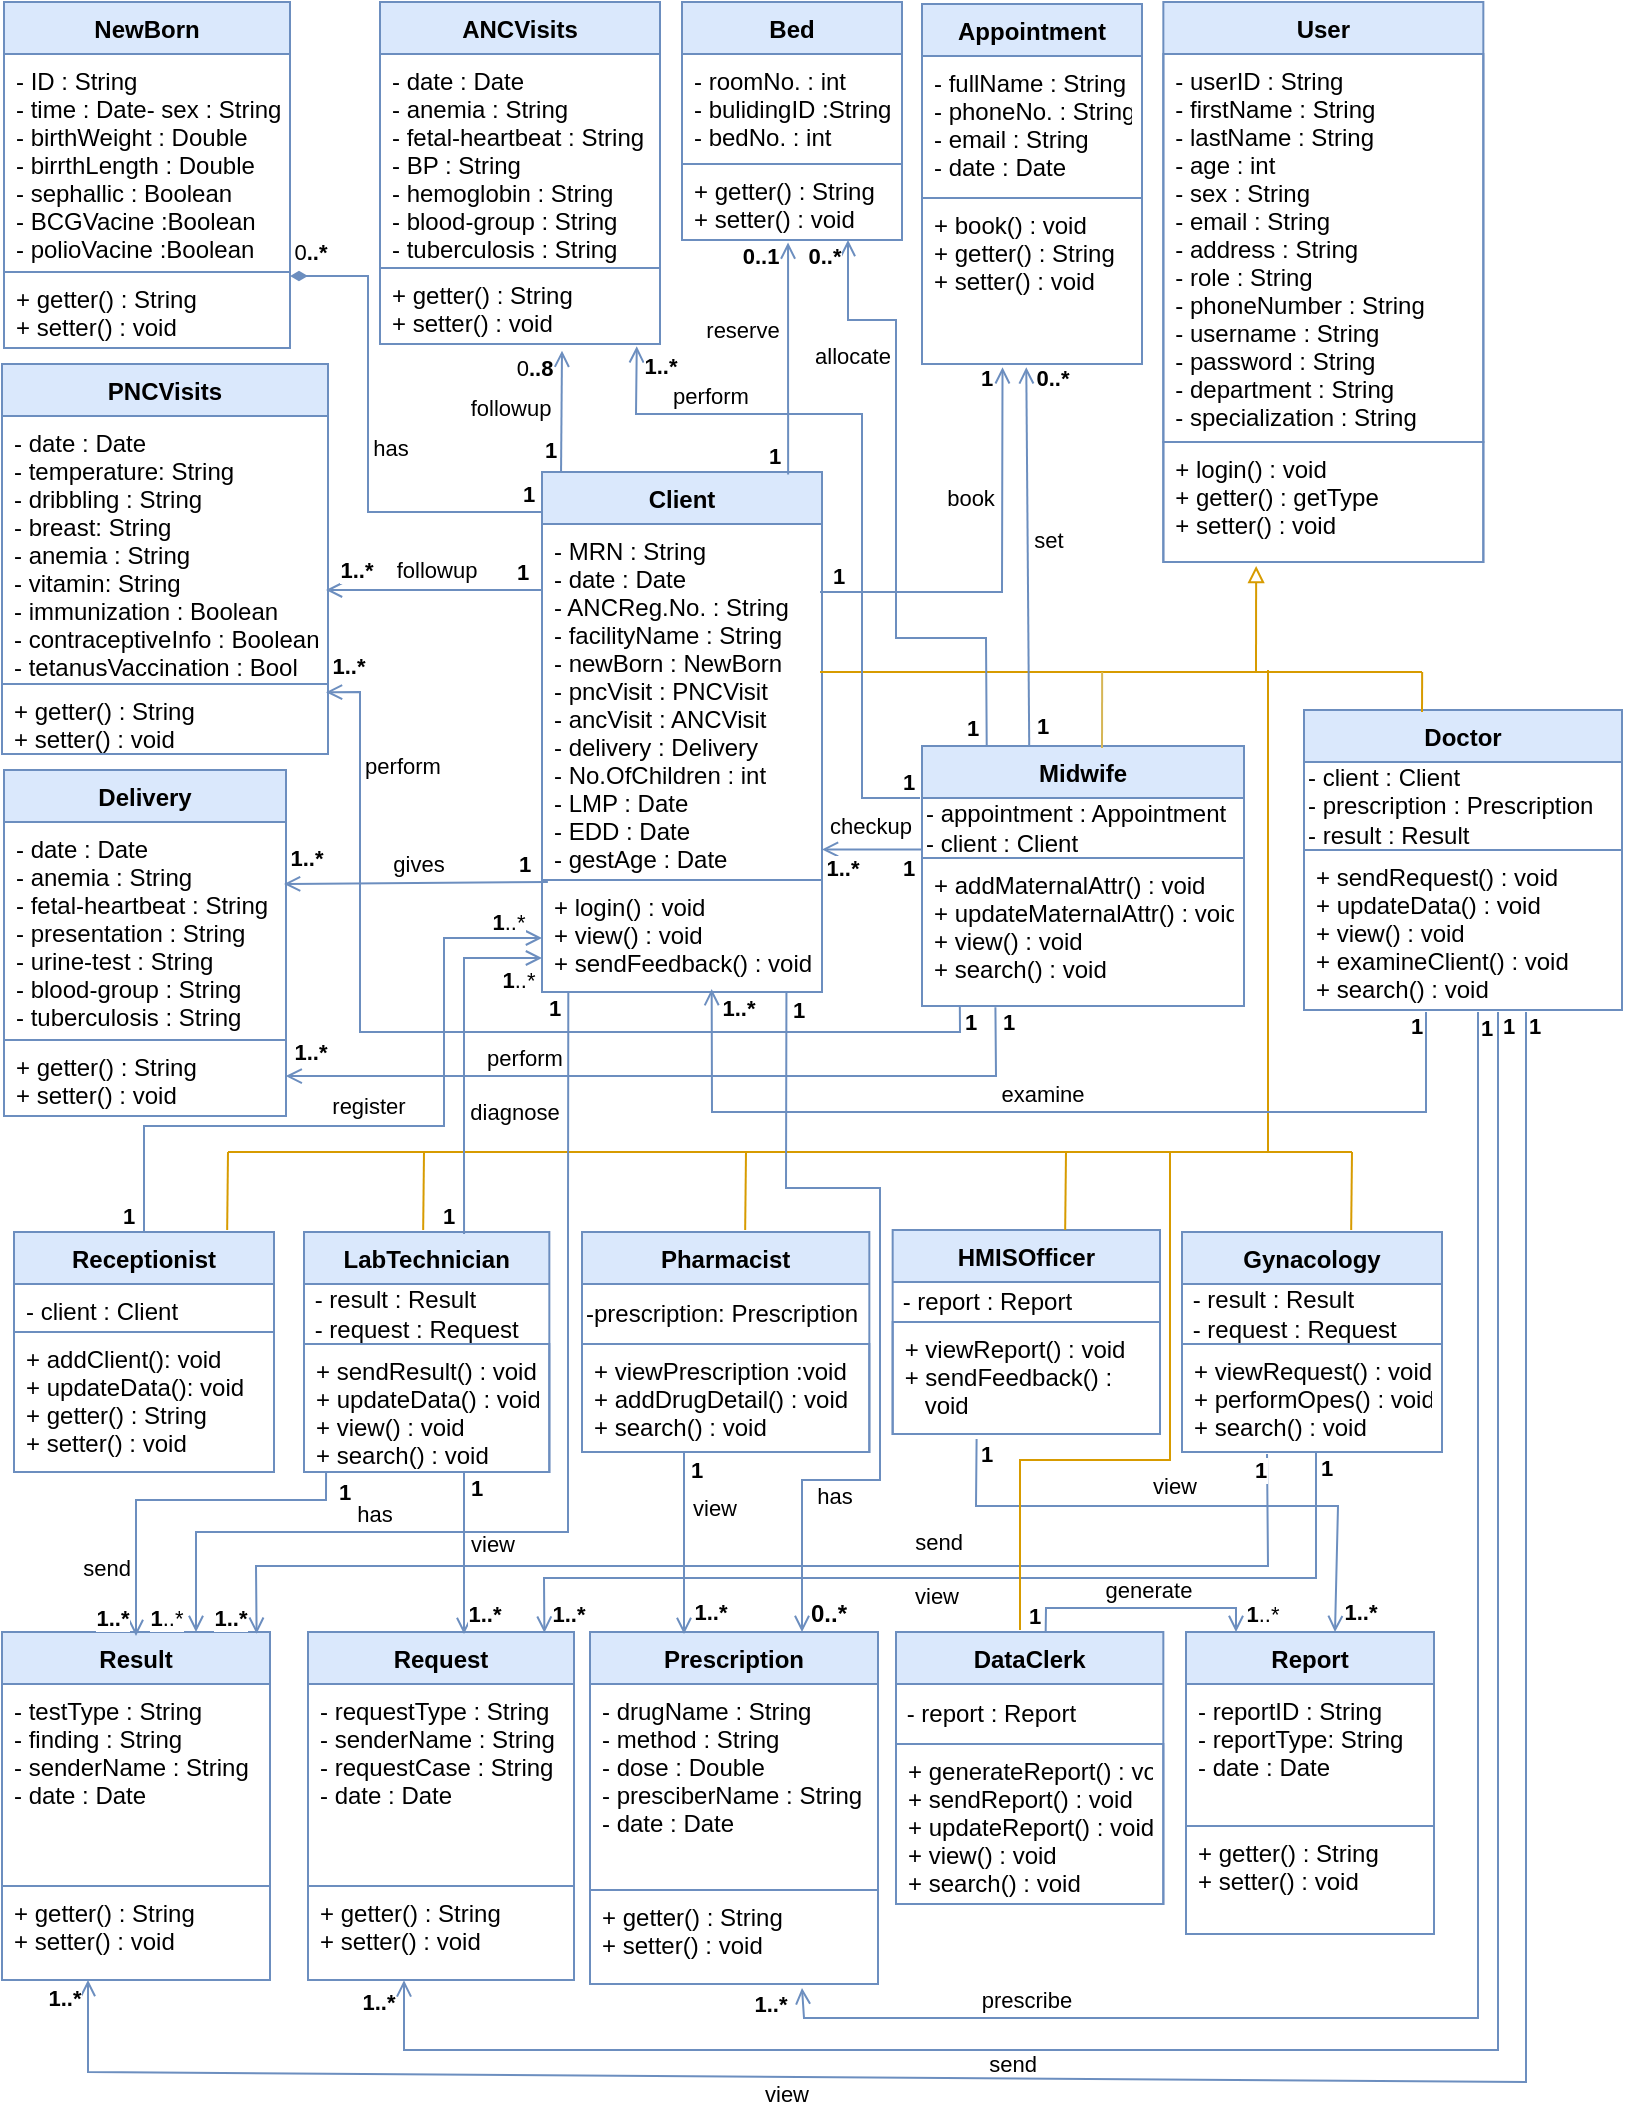 <mxfile version="18.2.0" type="github">
  <diagram id="HXFEhjrMLbCV9gAbWQhC" name="Page-1">
    <mxGraphModel dx="852" dy="499" grid="0" gridSize="10" guides="1" tooltips="1" connect="1" arrows="1" fold="1" page="1" pageScale="1" pageWidth="827" pageHeight="1169" math="0" shadow="0">
      <root>
        <mxCell id="0" />
        <mxCell id="1" parent="0" />
        <mxCell id="BGpOXGxUT94xlGYrzpRG-1" value="User" style="swimlane;fontStyle=1;align=center;verticalAlign=top;childLayout=stackLayout;horizontal=1;startSize=26;horizontalStack=0;resizeParent=1;resizeParentMax=0;resizeLast=0;collapsible=1;marginBottom=0;strokeWidth=1;spacingTop=0;fontSize=12;strokeColor=#6c8ebf;fillColor=#dae8fc;" parent="1" vertex="1">
          <mxGeometry x="590.67" y="36" width="160" height="280" as="geometry" />
        </mxCell>
        <mxCell id="BGpOXGxUT94xlGYrzpRG-2" value="- userID : String&#xa;- firstName : String&#xa;- lastName : String&#xa;- age : int&#xa;- sex : String&#xa;- email : String&#xa;- address : String&#xa;- role : String&#xa;- phoneNumber : String&#xa;- username : String&#xa;- password : String&#xa;- department : String&#xa;- specialization : String&#xa;" style="text;strokeColor=#6C8EBF;fillColor=none;align=left;verticalAlign=top;spacingLeft=4;spacingRight=4;overflow=hidden;rotatable=0;points=[[0,0.5],[1,0.5]];portConstraint=eastwest;strokeWidth=1;spacingTop=0;fontSize=12;" parent="BGpOXGxUT94xlGYrzpRG-1" vertex="1">
          <mxGeometry y="26" width="160" height="194" as="geometry" />
        </mxCell>
        <mxCell id="BGpOXGxUT94xlGYrzpRG-3" value="+ login() : void&#xa;+ getter() : getType&#xa;+ setter() : void" style="text;strokeColor=#6C8EBF;fillColor=none;align=left;verticalAlign=top;spacingLeft=4;spacingRight=4;overflow=hidden;rotatable=0;points=[[0,0.5],[1,0.5]];portConstraint=eastwest;strokeWidth=1;spacingTop=0;fontSize=12;" parent="BGpOXGxUT94xlGYrzpRG-1" vertex="1">
          <mxGeometry y="220" width="160" height="60" as="geometry" />
        </mxCell>
        <mxCell id="BGpOXGxUT94xlGYrzpRG-4" value="Result" style="swimlane;fontStyle=1;align=center;verticalAlign=top;childLayout=stackLayout;horizontal=1;startSize=26;horizontalStack=0;resizeParent=1;resizeParentMax=0;resizeLast=0;collapsible=1;marginBottom=0;strokeWidth=1;spacingTop=0;fontSize=12;strokeColor=#6c8ebf;fillColor=#dae8fc;" parent="1" vertex="1">
          <mxGeometry x="10" y="851" width="134" height="174" as="geometry" />
        </mxCell>
        <mxCell id="BGpOXGxUT94xlGYrzpRG-5" value="- testType : String&#xa;- finding : String&#xa;- senderName : String&#xa;- date : Date" style="text;strokeColor=#6C8EBF;fillColor=none;align=left;verticalAlign=top;spacingLeft=4;spacingRight=4;overflow=hidden;rotatable=0;points=[[0,0.5],[1,0.5]];portConstraint=eastwest;strokeWidth=1;spacingTop=0;fontSize=12;" parent="BGpOXGxUT94xlGYrzpRG-4" vertex="1">
          <mxGeometry y="26" width="134" height="101" as="geometry" />
        </mxCell>
        <mxCell id="BGpOXGxUT94xlGYrzpRG-6" value="+ getter() : String&#xa;+ setter() : void" style="text;strokeColor=#6C8EBF;fillColor=none;align=left;verticalAlign=top;spacingLeft=4;spacingRight=4;overflow=hidden;rotatable=0;points=[[0,0.5],[1,0.5]];portConstraint=eastwest;strokeWidth=1;spacingTop=0;fontSize=12;" parent="BGpOXGxUT94xlGYrzpRG-4" vertex="1">
          <mxGeometry y="127" width="134" height="47" as="geometry" />
        </mxCell>
        <mxCell id="BGpOXGxUT94xlGYrzpRG-7" value="Request" style="swimlane;fontStyle=1;align=center;verticalAlign=top;childLayout=stackLayout;horizontal=1;startSize=26;horizontalStack=0;resizeParent=1;resizeParentMax=0;resizeLast=0;collapsible=1;marginBottom=0;strokeWidth=1;spacingTop=0;fontSize=12;strokeColor=#6c8ebf;fillColor=#dae8fc;" parent="1" vertex="1">
          <mxGeometry x="163" y="851" width="133" height="174" as="geometry" />
        </mxCell>
        <mxCell id="BGpOXGxUT94xlGYrzpRG-8" value="- requestType : String&#xa;- senderName : String&#xa;- requestCase : String&#xa;- date : Date" style="text;strokeColor=#6C8EBF;fillColor=none;align=left;verticalAlign=top;spacingLeft=4;spacingRight=4;overflow=hidden;rotatable=0;points=[[0,0.5],[1,0.5]];portConstraint=eastwest;strokeWidth=1;spacingTop=0;fontSize=12;" parent="BGpOXGxUT94xlGYrzpRG-7" vertex="1">
          <mxGeometry y="26" width="133" height="101" as="geometry" />
        </mxCell>
        <mxCell id="BGpOXGxUT94xlGYrzpRG-9" value="+ getter() : String&#xa;+ setter() : void" style="text;strokeColor=#6C8EBF;fillColor=none;align=left;verticalAlign=top;spacingLeft=4;spacingRight=4;overflow=hidden;rotatable=0;points=[[0,0.5],[1,0.5]];portConstraint=eastwest;strokeWidth=1;spacingTop=0;fontSize=12;" parent="BGpOXGxUT94xlGYrzpRG-7" vertex="1">
          <mxGeometry y="127" width="133" height="47" as="geometry" />
        </mxCell>
        <mxCell id="BGpOXGxUT94xlGYrzpRG-10" value="Prescription" style="swimlane;fontStyle=1;align=center;verticalAlign=top;childLayout=stackLayout;horizontal=1;startSize=26;horizontalStack=0;resizeParent=1;resizeParentMax=0;resizeLast=0;collapsible=1;marginBottom=0;strokeWidth=1;spacingTop=0;fontSize=12;strokeColor=#6c8ebf;fillColor=#dae8fc;" parent="1" vertex="1">
          <mxGeometry x="304" y="851" width="144" height="176" as="geometry" />
        </mxCell>
        <mxCell id="BGpOXGxUT94xlGYrzpRG-11" value="- drugName : String&#xa;- method : String&#xa;- dose : Double&#xa;- presciberName : String&#xa;- date : Date&#xa;" style="text;strokeColor=#6C8EBF;fillColor=none;align=left;verticalAlign=top;spacingLeft=4;spacingRight=4;overflow=hidden;rotatable=0;points=[[0,0.5],[1,0.5]];portConstraint=eastwest;strokeWidth=1;spacingTop=0;fontSize=12;" parent="BGpOXGxUT94xlGYrzpRG-10" vertex="1">
          <mxGeometry y="26" width="144" height="103" as="geometry" />
        </mxCell>
        <mxCell id="BGpOXGxUT94xlGYrzpRG-12" value="+ getter() : String&#xa;+ setter() : void" style="text;strokeColor=#6C8EBF;fillColor=none;align=left;verticalAlign=top;spacingLeft=4;spacingRight=4;overflow=hidden;rotatable=0;points=[[0,0.5],[1,0.5]];portConstraint=eastwest;strokeWidth=1;spacingTop=0;fontSize=12;" parent="BGpOXGxUT94xlGYrzpRG-10" vertex="1">
          <mxGeometry y="129" width="144" height="47" as="geometry" />
        </mxCell>
        <mxCell id="BGpOXGxUT94xlGYrzpRG-13" value="Report" style="swimlane;fontStyle=1;align=center;verticalAlign=top;childLayout=stackLayout;horizontal=1;startSize=26;horizontalStack=0;resizeParent=1;resizeParentMax=0;resizeLast=0;collapsible=1;marginBottom=0;strokeWidth=1;spacingTop=0;fontSize=12;strokeColor=#6c8ebf;fillColor=#dae8fc;" parent="1" vertex="1">
          <mxGeometry x="602" y="851" width="124" height="151" as="geometry" />
        </mxCell>
        <mxCell id="BGpOXGxUT94xlGYrzpRG-14" value="- reportID : String&#xa;- reportType: String&#xa;- date : Date" style="text;strokeColor=#6C8EBF;fillColor=none;align=left;verticalAlign=top;spacingLeft=4;spacingRight=4;overflow=hidden;rotatable=0;points=[[0,0.5],[1,0.5]];portConstraint=eastwest;strokeWidth=1;spacingTop=0;fontSize=12;" parent="BGpOXGxUT94xlGYrzpRG-13" vertex="1">
          <mxGeometry y="26" width="124" height="71" as="geometry" />
        </mxCell>
        <mxCell id="BGpOXGxUT94xlGYrzpRG-15" value="+ getter() : String&#xa;+ setter() : void" style="text;strokeColor=#6C8EBF;fillColor=none;align=left;verticalAlign=top;spacingLeft=4;spacingRight=4;overflow=hidden;rotatable=0;points=[[0,0.5],[1,0.5]];portConstraint=eastwest;strokeWidth=1;spacingTop=0;fontSize=12;" parent="BGpOXGxUT94xlGYrzpRG-13" vertex="1">
          <mxGeometry y="97" width="124" height="54" as="geometry" />
        </mxCell>
        <mxCell id="BGpOXGxUT94xlGYrzpRG-16" value="Client" style="swimlane;fontStyle=1;align=center;verticalAlign=top;childLayout=stackLayout;horizontal=1;startSize=26;horizontalStack=0;resizeParent=1;resizeParentMax=0;resizeLast=0;collapsible=1;marginBottom=0;strokeWidth=1;spacingTop=0;fontSize=12;strokeColor=#6c8ebf;fillColor=#dae8fc;" parent="1" vertex="1">
          <mxGeometry x="280" y="271" width="140" height="260" as="geometry" />
        </mxCell>
        <mxCell id="BGpOXGxUT94xlGYrzpRG-17" value="- MRN : String&#xa;- date : Date&#xa;- ANCReg.No. : String&#xa;- facilityName : String&#xa;- newBorn : NewBorn&#xa;- pncVisit : PNCVisit&#xa;- ancVisit : ANCVisit&#xa;- delivery : Delivery&#xa;- No.OfChildren : int&#xa;- LMP : Date&#xa;- EDD : Date&#xa;- gestAge : Date&#xa;" style="text;strokeColor=#6C8EBF;fillColor=none;align=left;verticalAlign=top;spacingLeft=4;spacingRight=4;overflow=hidden;rotatable=0;points=[[0,0.5],[1,0.5]];portConstraint=eastwest;strokeWidth=1;spacingTop=0;fontSize=12;" parent="BGpOXGxUT94xlGYrzpRG-16" vertex="1">
          <mxGeometry y="26" width="140" height="178" as="geometry" />
        </mxCell>
        <mxCell id="BGpOXGxUT94xlGYrzpRG-18" value="+ login() : void&#xa;+ view() : void&#xa;+ sendFeedback() : void" style="text;strokeColor=#6C8EBF;fillColor=none;align=left;verticalAlign=top;spacingLeft=4;spacingRight=4;overflow=hidden;rotatable=0;points=[[0,0.5],[1,0.5]];portConstraint=eastwest;strokeWidth=1;spacingTop=0;fontSize=12;" parent="BGpOXGxUT94xlGYrzpRG-16" vertex="1">
          <mxGeometry y="204" width="140" height="56" as="geometry" />
        </mxCell>
        <mxCell id="BGpOXGxUT94xlGYrzpRG-19" value="ANCVisits" style="swimlane;fontStyle=1;align=center;verticalAlign=top;childLayout=stackLayout;horizontal=1;startSize=26;horizontalStack=0;resizeParent=1;resizeParentMax=0;resizeLast=0;collapsible=1;marginBottom=0;strokeWidth=1;spacingTop=0;fontSize=12;strokeColor=#6c8ebf;fillColor=#dae8fc;" parent="1" vertex="1">
          <mxGeometry x="199" y="36" width="140" height="171" as="geometry" />
        </mxCell>
        <mxCell id="BGpOXGxUT94xlGYrzpRG-20" value="- date : Date&#xa;- anemia : String&#xa;- fetal-heartbeat : String&#xa;- BP : String&#xa;- hemoglobin : String&#xa;- blood-group : String&#xa;- tuberculosis : String" style="text;strokeColor=#6C8EBF;fillColor=none;align=left;verticalAlign=top;spacingLeft=4;spacingRight=4;overflow=hidden;rotatable=0;points=[[0,0.5],[1,0.5]];portConstraint=eastwest;strokeWidth=1;spacingTop=0;fontSize=12;" parent="BGpOXGxUT94xlGYrzpRG-19" vertex="1">
          <mxGeometry y="26" width="140" height="107" as="geometry" />
        </mxCell>
        <mxCell id="G7fRazRPBhIYGSNJgmAT-4" value="+ getter() : String&#xa;+ setter() : void" style="text;strokeColor=#6C8EBF;fillColor=none;align=left;verticalAlign=top;spacingLeft=4;spacingRight=4;overflow=hidden;rotatable=0;points=[[0,0.5],[1,0.5]];portConstraint=eastwest;strokeWidth=1;spacingTop=0;fontSize=12;" vertex="1" parent="BGpOXGxUT94xlGYrzpRG-19">
          <mxGeometry y="133" width="140" height="38" as="geometry" />
        </mxCell>
        <mxCell id="BGpOXGxUT94xlGYrzpRG-21" value="Delivery" style="swimlane;fontStyle=1;align=center;verticalAlign=top;childLayout=stackLayout;horizontal=1;startSize=26;horizontalStack=0;resizeParent=1;resizeParentMax=0;resizeLast=0;collapsible=1;marginBottom=0;strokeWidth=1;spacingTop=0;fontSize=12;strokeColor=#6c8ebf;fillColor=#dae8fc;" parent="1" vertex="1">
          <mxGeometry x="11.0" y="420" width="141" height="173" as="geometry" />
        </mxCell>
        <mxCell id="BGpOXGxUT94xlGYrzpRG-22" value="- date : Date&#xa;- anemia : String&#xa;- fetal-heartbeat : String&#xa;- presentation : String&#xa;- urine-test : String&#xa;- blood-group : String&#xa;- tuberculosis : String&#xa;&#xa;" style="text;strokeColor=#6C8EBF;fillColor=none;align=left;verticalAlign=top;spacingLeft=4;spacingRight=4;overflow=hidden;rotatable=0;points=[[0,0.5],[1,0.5]];portConstraint=eastwest;strokeWidth=1;spacingTop=0;fontSize=12;" parent="BGpOXGxUT94xlGYrzpRG-21" vertex="1">
          <mxGeometry y="26" width="141" height="109" as="geometry" />
        </mxCell>
        <mxCell id="G7fRazRPBhIYGSNJgmAT-1" value="+ getter() : String&#xa;+ setter() : void" style="text;strokeColor=#6C8EBF;fillColor=none;align=left;verticalAlign=top;spacingLeft=4;spacingRight=4;overflow=hidden;rotatable=0;points=[[0,0.5],[1,0.5]];portConstraint=eastwest;strokeWidth=1;spacingTop=0;fontSize=12;" vertex="1" parent="BGpOXGxUT94xlGYrzpRG-21">
          <mxGeometry y="135" width="141" height="38" as="geometry" />
        </mxCell>
        <mxCell id="BGpOXGxUT94xlGYrzpRG-23" value="PNCVisits" style="swimlane;fontStyle=1;align=center;verticalAlign=top;childLayout=stackLayout;horizontal=1;startSize=26;horizontalStack=0;resizeParent=1;resizeParentMax=0;resizeLast=0;collapsible=1;marginBottom=0;strokeWidth=1;spacingTop=0;fontSize=12;strokeColor=#6c8ebf;fillColor=#dae8fc;" parent="1" vertex="1">
          <mxGeometry x="10.0" y="217" width="163" height="195" as="geometry" />
        </mxCell>
        <mxCell id="BGpOXGxUT94xlGYrzpRG-24" value="- date : Date&#xa;- temperature: String&#xa;- dribbling : String&#xa;- breast: String&#xa;- anemia : String&#xa;- vitamin: String&#xa;- immunization : Boolean&#xa;- contraceptiveInfo : Boolean&#xa;- tetanusVaccination : Bool&#xa;" style="text;strokeColor=#6C8EBF;fillColor=none;align=left;verticalAlign=top;spacingLeft=4;spacingRight=4;overflow=hidden;rotatable=0;points=[[0,0.5],[1,0.5]];portConstraint=eastwest;strokeWidth=1;spacingTop=0;fontSize=12;" parent="BGpOXGxUT94xlGYrzpRG-23" vertex="1">
          <mxGeometry y="26" width="163" height="134" as="geometry" />
        </mxCell>
        <mxCell id="G7fRazRPBhIYGSNJgmAT-2" value="+ getter() : String&#xa;+ setter() : void" style="text;strokeColor=#6C8EBF;fillColor=none;align=left;verticalAlign=top;spacingLeft=4;spacingRight=4;overflow=hidden;rotatable=0;points=[[0,0.5],[1,0.5]];portConstraint=eastwest;strokeWidth=1;spacingTop=0;fontSize=12;" vertex="1" parent="BGpOXGxUT94xlGYrzpRG-23">
          <mxGeometry y="160" width="163" height="35" as="geometry" />
        </mxCell>
        <mxCell id="BGpOXGxUT94xlGYrzpRG-25" value="NewBorn" style="swimlane;fontStyle=1;align=center;verticalAlign=top;childLayout=stackLayout;horizontal=1;startSize=26;horizontalStack=0;resizeParent=1;resizeParentMax=0;resizeLast=0;collapsible=1;marginBottom=0;strokeWidth=1;spacingTop=0;fontSize=12;strokeColor=#6c8ebf;fillColor=#dae8fc;" parent="1" vertex="1">
          <mxGeometry x="11.0" y="36" width="143" height="173" as="geometry" />
        </mxCell>
        <mxCell id="BGpOXGxUT94xlGYrzpRG-26" value="- ID : String&#xa;- time : Date- sex : String&#xa;- birthWeight : Double&#xa;- birrthLength : Double&#xa;- sephallic : Boolean&#xa;- BCGVacine :Boolean&#xa;- polioVacine :Boolean" style="text;strokeColor=#6C8EBF;fillColor=none;align=left;verticalAlign=top;spacingLeft=4;spacingRight=4;overflow=hidden;rotatable=0;points=[[0,0.5],[1,0.5]];portConstraint=eastwest;strokeWidth=1;spacingTop=0;fontSize=12;" parent="BGpOXGxUT94xlGYrzpRG-25" vertex="1">
          <mxGeometry y="26" width="143" height="109" as="geometry" />
        </mxCell>
        <mxCell id="G7fRazRPBhIYGSNJgmAT-3" value="+ getter() : String&#xa;+ setter() : void" style="text;strokeColor=#6C8EBF;fillColor=none;align=left;verticalAlign=top;spacingLeft=4;spacingRight=4;overflow=hidden;rotatable=0;points=[[0,0.5],[1,0.5]];portConstraint=eastwest;strokeWidth=1;spacingTop=0;fontSize=12;" vertex="1" parent="BGpOXGxUT94xlGYrzpRG-25">
          <mxGeometry y="135" width="143" height="38" as="geometry" />
        </mxCell>
        <mxCell id="BGpOXGxUT94xlGYrzpRG-27" value="Midwife" style="swimlane;fontStyle=1;align=center;verticalAlign=top;childLayout=stackLayout;horizontal=1;startSize=26;horizontalStack=0;resizeParent=1;resizeParentMax=0;resizeLast=0;collapsible=1;marginBottom=0;strokeWidth=1;spacingTop=0;fontSize=12;strokeColor=#6c8ebf;fillColor=#dae8fc;" parent="1" vertex="1">
          <mxGeometry x="470" y="408" width="161" height="130" as="geometry" />
        </mxCell>
        <mxCell id="BGpOXGxUT94xlGYrzpRG-158" value="&lt;div align=&quot;left&quot;&gt;- appointment : Appointment&lt;br&gt;&lt;/div&gt;&lt;div align=&quot;left&quot;&gt;- client : Client&lt;/div&gt;" style="text;html=1;align=left;verticalAlign=middle;resizable=0;points=[];autosize=1;strokeColor=none;fillColor=none;" parent="BGpOXGxUT94xlGYrzpRG-27" vertex="1">
          <mxGeometry y="26" width="161" height="30" as="geometry" />
        </mxCell>
        <mxCell id="BGpOXGxUT94xlGYrzpRG-29" value="+ addMaternalAttr() : void&#xa;+ updateMaternalAttr() : void&#xa;+ view() : void&#xa;+ search() : void" style="text;strokeColor=#6C8EBF;fillColor=none;align=left;verticalAlign=top;spacingLeft=4;spacingRight=4;overflow=hidden;rotatable=0;points=[[0,0.5],[1,0.5]];portConstraint=eastwest;strokeWidth=1;spacingTop=0;fontSize=12;" parent="BGpOXGxUT94xlGYrzpRG-27" vertex="1">
          <mxGeometry y="56" width="161" height="74" as="geometry" />
        </mxCell>
        <mxCell id="BGpOXGxUT94xlGYrzpRG-30" value="Doctor" style="swimlane;fontStyle=1;align=center;verticalAlign=top;childLayout=stackLayout;horizontal=1;startSize=26;horizontalStack=0;resizeParent=1;resizeParentMax=0;resizeLast=0;collapsible=1;marginBottom=0;strokeWidth=1;spacingTop=0;fontSize=12;strokeColor=#6c8ebf;fillColor=#dae8fc;" parent="1" vertex="1">
          <mxGeometry x="661" y="390" width="159" height="150" as="geometry">
            <mxRectangle x="672" y="390" width="65" height="26" as="alternateBounds" />
          </mxGeometry>
        </mxCell>
        <mxCell id="BGpOXGxUT94xlGYrzpRG-159" value="&lt;div align=&quot;left&quot;&gt;- client : Client&lt;/div&gt;&lt;div align=&quot;left&quot;&gt;- prescription : Prescription&lt;br&gt;&lt;/div&gt;&lt;div align=&quot;left&quot;&gt;- result : Result&lt;br&gt;&lt;/div&gt;" style="text;html=1;strokeColor=none;fillColor=none;align=left;verticalAlign=middle;whiteSpace=wrap;rounded=0;" parent="BGpOXGxUT94xlGYrzpRG-30" vertex="1">
          <mxGeometry y="26" width="159" height="44" as="geometry" />
        </mxCell>
        <mxCell id="BGpOXGxUT94xlGYrzpRG-32" value="+ sendRequest() : void&#xa;+ updateData() : void&#xa;+ view() : void&#xa;+ examineClient() : void&#xa;+ search() : void&#xa;" style="text;strokeColor=#6C8EBF;fillColor=none;align=left;verticalAlign=top;spacingLeft=4;spacingRight=4;overflow=hidden;rotatable=0;points=[[0,0.5],[1,0.5]];portConstraint=eastwest;strokeWidth=1;spacingTop=0;fontSize=12;" parent="BGpOXGxUT94xlGYrzpRG-30" vertex="1">
          <mxGeometry y="70" width="159" height="80" as="geometry" />
        </mxCell>
        <mxCell id="BGpOXGxUT94xlGYrzpRG-33" value="" style="endArrow=open;html=1;rounded=0;strokeWidth=1;fillColor=#dae8fc;strokeColor=#6c8ebf;endFill=0;exitX=0.068;exitY=0.001;exitDx=0;exitDy=0;exitPerimeter=0;entryX=0.65;entryY=1.088;entryDx=0;entryDy=0;entryPerimeter=0;" parent="1" source="BGpOXGxUT94xlGYrzpRG-16" edge="1" target="G7fRazRPBhIYGSNJgmAT-4">
          <mxGeometry width="50" height="50" relative="1" as="geometry">
            <mxPoint x="290" y="271" as="sourcePoint" />
            <mxPoint x="290" y="224" as="targetPoint" />
          </mxGeometry>
        </mxCell>
        <mxCell id="BGpOXGxUT94xlGYrzpRG-34" value="followup" style="edgeLabel;html=1;align=center;verticalAlign=middle;resizable=0;points=[];" parent="BGpOXGxUT94xlGYrzpRG-33" vertex="1" connectable="0">
          <mxGeometry x="0.426" y="-2" relative="1" as="geometry">
            <mxPoint x="-28" y="11" as="offset" />
          </mxGeometry>
        </mxCell>
        <mxCell id="BGpOXGxUT94xlGYrzpRG-35" value="&lt;b&gt;1&lt;/b&gt;" style="edgeLabel;html=1;align=center;verticalAlign=middle;resizable=0;points=[];" parent="BGpOXGxUT94xlGYrzpRG-33" vertex="1" connectable="0">
          <mxGeometry x="-0.423" y="-2" relative="1" as="geometry">
            <mxPoint x="-8" y="6" as="offset" />
          </mxGeometry>
        </mxCell>
        <mxCell id="BGpOXGxUT94xlGYrzpRG-36" value="0&lt;font style=&quot;font-size: 11px;&quot;&gt;&lt;b&gt;..8&lt;/b&gt;&lt;/font&gt;" style="edgeLabel;html=1;align=center;verticalAlign=middle;resizable=0;points=[];" parent="BGpOXGxUT94xlGYrzpRG-33" vertex="1" connectable="0">
          <mxGeometry x="0.584" y="-3" relative="1" as="geometry">
            <mxPoint x="-17" y="-5" as="offset" />
          </mxGeometry>
        </mxCell>
        <mxCell id="BGpOXGxUT94xlGYrzpRG-37" value="" style="endArrow=diamondThin;html=1;rounded=0;strokeWidth=1;fillColor=#dae8fc;strokeColor=#6c8ebf;startArrow=none;startFill=0;endFill=1;" parent="1" edge="1">
          <mxGeometry width="50" height="50" relative="1" as="geometry">
            <mxPoint x="280" y="291" as="sourcePoint" />
            <mxPoint x="154" y="173" as="targetPoint" />
            <Array as="points">
              <mxPoint x="193" y="291" />
              <mxPoint x="193" y="173" />
            </Array>
          </mxGeometry>
        </mxCell>
        <mxCell id="BGpOXGxUT94xlGYrzpRG-38" value="has" style="edgeLabel;html=1;align=center;verticalAlign=middle;resizable=0;points=[];" parent="BGpOXGxUT94xlGYrzpRG-37" vertex="1" connectable="0">
          <mxGeometry x="0.426" y="-2" relative="1" as="geometry">
            <mxPoint x="9" y="55" as="offset" />
          </mxGeometry>
        </mxCell>
        <mxCell id="BGpOXGxUT94xlGYrzpRG-39" value="&lt;b&gt;1&lt;/b&gt;" style="edgeLabel;html=1;align=center;verticalAlign=middle;resizable=0;points=[];fontSize=11;" parent="BGpOXGxUT94xlGYrzpRG-37" vertex="1" connectable="0">
          <mxGeometry x="-0.745" y="-6" relative="1" as="geometry">
            <mxPoint x="24" y="-3" as="offset" />
          </mxGeometry>
        </mxCell>
        <mxCell id="BGpOXGxUT94xlGYrzpRG-40" value="0&lt;b&gt;..*&lt;/b&gt;" style="edgeLabel;html=1;align=center;verticalAlign=middle;resizable=0;points=[];fontSize=11;" parent="BGpOXGxUT94xlGYrzpRG-37" vertex="1" connectable="0">
          <mxGeometry x="0.857" y="-8" relative="1" as="geometry">
            <mxPoint x="-8" y="-4" as="offset" />
          </mxGeometry>
        </mxCell>
        <mxCell id="BGpOXGxUT94xlGYrzpRG-41" value="" style="endArrow=open;html=1;rounded=0;strokeWidth=1;fillColor=#dae8fc;strokeColor=#6c8ebf;endFill=0;" parent="1" edge="1">
          <mxGeometry width="50" height="50" relative="1" as="geometry">
            <mxPoint x="280" y="330" as="sourcePoint" />
            <mxPoint x="172" y="330" as="targetPoint" />
          </mxGeometry>
        </mxCell>
        <mxCell id="BGpOXGxUT94xlGYrzpRG-42" value="followup" style="edgeLabel;html=1;align=center;verticalAlign=middle;resizable=0;points=[];" parent="BGpOXGxUT94xlGYrzpRG-41" vertex="1" connectable="0">
          <mxGeometry x="0.426" y="-2" relative="1" as="geometry">
            <mxPoint x="24" y="-8" as="offset" />
          </mxGeometry>
        </mxCell>
        <mxCell id="BGpOXGxUT94xlGYrzpRG-43" value="&lt;b&gt;1&lt;/b&gt;" style="edgeLabel;html=1;align=center;verticalAlign=middle;resizable=0;points=[];fontSize=11;" parent="BGpOXGxUT94xlGYrzpRG-41" vertex="1" connectable="0">
          <mxGeometry x="-0.693" y="-4" relative="1" as="geometry">
            <mxPoint x="6" y="-5" as="offset" />
          </mxGeometry>
        </mxCell>
        <mxCell id="BGpOXGxUT94xlGYrzpRG-44" value="&lt;b&gt;1..*&lt;/b&gt;" style="edgeLabel;html=1;align=center;verticalAlign=middle;resizable=0;points=[];fontSize=11;" parent="BGpOXGxUT94xlGYrzpRG-41" vertex="1" connectable="0">
          <mxGeometry x="0.777" y="-7" relative="1" as="geometry">
            <mxPoint x="3" y="-3" as="offset" />
          </mxGeometry>
        </mxCell>
        <mxCell id="BGpOXGxUT94xlGYrzpRG-45" value="" style="endArrow=open;html=1;rounded=0;strokeWidth=1;fillColor=#dae8fc;strokeColor=#6c8ebf;exitX=0.021;exitY=0.286;exitDx=0;exitDy=0;entryX=0.986;entryY=0.25;entryDx=0;entryDy=0;entryPerimeter=0;exitPerimeter=0;endFill=0;" parent="1" edge="1">
          <mxGeometry width="50" height="50" relative="1" as="geometry">
            <mxPoint x="282.94" y="476.016" as="sourcePoint" />
            <mxPoint x="151.026" y="477" as="targetPoint" />
          </mxGeometry>
        </mxCell>
        <mxCell id="BGpOXGxUT94xlGYrzpRG-46" value="gives" style="edgeLabel;html=1;align=center;verticalAlign=middle;resizable=0;points=[];" parent="BGpOXGxUT94xlGYrzpRG-45" vertex="1" connectable="0">
          <mxGeometry x="0.426" y="-2" relative="1" as="geometry">
            <mxPoint x="29" y="-8" as="offset" />
          </mxGeometry>
        </mxCell>
        <mxCell id="BGpOXGxUT94xlGYrzpRG-47" value="&lt;b&gt;1&lt;/b&gt;" style="edgeLabel;html=1;align=center;verticalAlign=middle;resizable=0;points=[];fontSize=11;" parent="BGpOXGxUT94xlGYrzpRG-45" vertex="1" connectable="0">
          <mxGeometry x="-0.693" y="-4" relative="1" as="geometry">
            <mxPoint x="8" y="-5" as="offset" />
          </mxGeometry>
        </mxCell>
        <mxCell id="BGpOXGxUT94xlGYrzpRG-48" value="&lt;b&gt;1..*&lt;/b&gt;" style="edgeLabel;html=1;align=center;verticalAlign=middle;resizable=0;points=[];fontSize=11;" parent="BGpOXGxUT94xlGYrzpRG-45" vertex="1" connectable="0">
          <mxGeometry x="0.777" y="-7" relative="1" as="geometry">
            <mxPoint x="-4" y="-6" as="offset" />
          </mxGeometry>
        </mxCell>
        <mxCell id="BGpOXGxUT94xlGYrzpRG-49" value="" style="endArrow=none;html=1;rounded=0;fontSize=11;strokeWidth=1;startArrow=none;startFill=0;fillColor=#ffe6cc;strokeColor=#d79b00;" parent="1" edge="1">
          <mxGeometry width="50" height="50" relative="1" as="geometry">
            <mxPoint x="562" y="371" as="sourcePoint" />
            <mxPoint x="419" y="371" as="targetPoint" />
            <Array as="points" />
          </mxGeometry>
        </mxCell>
        <mxCell id="BGpOXGxUT94xlGYrzpRG-50" style="edgeStyle=none;rounded=0;orthogonalLoop=1;jettySize=auto;html=1;fontSize=11;startArrow=none;startFill=0;endArrow=none;endFill=0;strokeWidth=1;fillColor=#ffe6cc;strokeColor=#d79b00;" parent="1" edge="1">
          <mxGeometry relative="1" as="geometry">
            <mxPoint x="643" y="370" as="targetPoint" />
            <mxPoint x="643" y="611" as="sourcePoint" />
          </mxGeometry>
        </mxCell>
        <mxCell id="BGpOXGxUT94xlGYrzpRG-51" value="" style="endArrow=none;html=1;rounded=0;fontSize=11;strokeWidth=1;fillColor=#ffe6cc;strokeColor=#d79b00;" parent="1" edge="1">
          <mxGeometry width="50" height="50" relative="1" as="geometry">
            <mxPoint x="720" y="371" as="sourcePoint" />
            <mxPoint x="560" y="371" as="targetPoint" />
          </mxGeometry>
        </mxCell>
        <mxCell id="BGpOXGxUT94xlGYrzpRG-52" style="edgeStyle=none;rounded=0;orthogonalLoop=1;jettySize=auto;html=1;fontSize=11;startArrow=none;startFill=0;endArrow=block;endFill=0;strokeWidth=1;fillColor=#ffe6cc;strokeColor=#d79b00;entryX=0.29;entryY=1.033;entryDx=0;entryDy=0;entryPerimeter=0;" parent="1" target="BGpOXGxUT94xlGYrzpRG-3" edge="1">
          <mxGeometry relative="1" as="geometry">
            <mxPoint x="637.08" y="312.98" as="targetPoint" />
            <mxPoint x="637" y="371" as="sourcePoint" />
          </mxGeometry>
        </mxCell>
        <mxCell id="BGpOXGxUT94xlGYrzpRG-53" style="edgeStyle=none;rounded=0;orthogonalLoop=1;jettySize=auto;html=1;fontSize=11;startArrow=none;startFill=0;endArrow=none;endFill=0;strokeWidth=1;fillColor=#fff2cc;strokeColor=#d6b656;entryX=0.513;entryY=1.083;entryDx=0;entryDy=0;entryPerimeter=0;" parent="1" edge="1">
          <mxGeometry relative="1" as="geometry">
            <mxPoint x="560.08" y="370.98" as="targetPoint" />
            <mxPoint x="560" y="409" as="sourcePoint" />
          </mxGeometry>
        </mxCell>
        <mxCell id="BGpOXGxUT94xlGYrzpRG-54" style="edgeStyle=none;rounded=0;orthogonalLoop=1;jettySize=auto;html=1;fontSize=11;startArrow=none;startFill=0;endArrow=none;endFill=0;strokeWidth=1;fillColor=#ffe6cc;strokeColor=#d79b00;entryX=0.513;entryY=1.083;entryDx=0;entryDy=0;entryPerimeter=0;" parent="1" edge="1">
          <mxGeometry relative="1" as="geometry">
            <mxPoint x="720.08" y="370.98" as="targetPoint" />
            <mxPoint x="720" y="391" as="sourcePoint" />
          </mxGeometry>
        </mxCell>
        <mxCell id="BGpOXGxUT94xlGYrzpRG-55" value="Appointment" style="swimlane;fontStyle=1;align=center;verticalAlign=top;childLayout=stackLayout;horizontal=1;startSize=26;horizontalStack=0;resizeParent=1;resizeParentMax=0;resizeLast=0;collapsible=1;marginBottom=0;strokeWidth=1;spacingTop=0;fontSize=12;strokeColor=#6c8ebf;fillColor=#dae8fc;" parent="1" vertex="1">
          <mxGeometry x="470" y="37" width="110" height="180" as="geometry" />
        </mxCell>
        <mxCell id="BGpOXGxUT94xlGYrzpRG-56" value="- fullName : String&#xa;- phoneNo. : String&#xa;- email : String&#xa;- date : Date" style="text;strokeColor=#6C8EBF;fillColor=none;align=left;verticalAlign=top;spacingLeft=4;spacingRight=4;overflow=hidden;rotatable=0;points=[[0,0.5],[1,0.5]];portConstraint=eastwest;strokeWidth=1;spacingTop=0;fontSize=12;" parent="BGpOXGxUT94xlGYrzpRG-55" vertex="1">
          <mxGeometry y="26" width="110" height="71" as="geometry" />
        </mxCell>
        <mxCell id="BGpOXGxUT94xlGYrzpRG-57" value="+ book() : void&#xa;+ getter() : String&#xa;+ setter() : void" style="text;strokeColor=#6C8EBF;fillColor=none;align=left;verticalAlign=top;spacingLeft=4;spacingRight=4;overflow=hidden;rotatable=0;points=[[0,0.5],[1,0.5]];portConstraint=eastwest;strokeWidth=1;spacingTop=0;fontSize=12;" parent="BGpOXGxUT94xlGYrzpRG-55" vertex="1">
          <mxGeometry y="97" width="110" height="83" as="geometry" />
        </mxCell>
        <mxCell id="BGpOXGxUT94xlGYrzpRG-58" value="Gynacology" style="swimlane;fontStyle=1;align=center;verticalAlign=top;childLayout=stackLayout;horizontal=1;startSize=26;horizontalStack=0;resizeParent=1;resizeParentMax=0;resizeLast=0;collapsible=1;marginBottom=0;strokeWidth=1;spacingTop=0;fontSize=12;strokeColor=#6c8ebf;fillColor=#dae8fc;" parent="1" vertex="1">
          <mxGeometry x="600" y="651" width="130" height="110" as="geometry" />
        </mxCell>
        <mxCell id="BGpOXGxUT94xlGYrzpRG-160" value="&lt;div align=&quot;left&quot;&gt;&amp;nbsp;- result : Result&lt;/div&gt;&lt;div align=&quot;left&quot;&gt;&amp;nbsp;- request : Request&lt;br&gt;&lt;/div&gt;" style="text;html=1;strokeColor=none;fillColor=none;align=left;verticalAlign=middle;whiteSpace=wrap;rounded=0;" parent="BGpOXGxUT94xlGYrzpRG-58" vertex="1">
          <mxGeometry y="26" width="130" height="30" as="geometry" />
        </mxCell>
        <mxCell id="BGpOXGxUT94xlGYrzpRG-60" value="+ viewRequest() : void&#xa;+ performOpes() : void&#xa;+ search() : void" style="text;strokeColor=#6C8EBF;fillColor=none;align=left;verticalAlign=top;spacingLeft=4;spacingRight=4;overflow=hidden;rotatable=0;points=[[0,0.5],[1,0.5]];portConstraint=eastwest;strokeWidth=1;spacingTop=0;fontSize=12;" parent="BGpOXGxUT94xlGYrzpRG-58" vertex="1">
          <mxGeometry y="56" width="130" height="54" as="geometry" />
        </mxCell>
        <mxCell id="BGpOXGxUT94xlGYrzpRG-61" value="LabTechnician" style="swimlane;fontStyle=1;align=center;verticalAlign=top;childLayout=stackLayout;horizontal=1;startSize=26;horizontalStack=0;resizeParent=1;resizeParentMax=0;resizeLast=0;collapsible=1;marginBottom=0;strokeWidth=1;spacingTop=0;fontSize=12;strokeColor=#6c8ebf;fillColor=#dae8fc;" parent="1" vertex="1">
          <mxGeometry x="161" y="651" width="122.67" height="120" as="geometry" />
        </mxCell>
        <mxCell id="BGpOXGxUT94xlGYrzpRG-163" value="&lt;div align=&quot;left&quot;&gt;&amp;nbsp;- result : Result&lt;/div&gt;&lt;div align=&quot;left&quot;&gt;&amp;nbsp;- request : Request&lt;br&gt;&lt;/div&gt;" style="text;html=1;strokeColor=none;fillColor=none;align=left;verticalAlign=middle;whiteSpace=wrap;rounded=0;" parent="BGpOXGxUT94xlGYrzpRG-61" vertex="1">
          <mxGeometry y="26" width="122.67" height="30" as="geometry" />
        </mxCell>
        <mxCell id="BGpOXGxUT94xlGYrzpRG-63" value="+ sendResult() : void&#xa;+ updateData() : void&#xa;+ view() : void&#xa;+ search() : void" style="text;strokeColor=#6C8EBF;fillColor=none;align=left;verticalAlign=top;spacingLeft=4;spacingRight=4;overflow=hidden;rotatable=0;points=[[0,0.5],[1,0.5]];portConstraint=eastwest;strokeWidth=1;spacingTop=0;fontSize=12;" parent="BGpOXGxUT94xlGYrzpRG-61" vertex="1">
          <mxGeometry y="56" width="122.67" height="64" as="geometry" />
        </mxCell>
        <mxCell id="BGpOXGxUT94xlGYrzpRG-64" value="Pharmacist " style="swimlane;fontStyle=1;align=center;verticalAlign=top;childLayout=stackLayout;horizontal=1;startSize=26;horizontalStack=0;resizeParent=1;resizeParentMax=0;resizeLast=0;collapsible=1;marginBottom=0;strokeWidth=1;spacingTop=0;fontSize=12;strokeColor=#6c8ebf;fillColor=#dae8fc;" parent="1" vertex="1">
          <mxGeometry x="300" y="651" width="143.67" height="110" as="geometry" />
        </mxCell>
        <mxCell id="BGpOXGxUT94xlGYrzpRG-162" value="&lt;div align=&quot;left&quot;&gt;-prescription: Prescription&lt;/div&gt;" style="text;html=1;strokeColor=none;fillColor=none;align=left;verticalAlign=middle;whiteSpace=wrap;rounded=0;" parent="BGpOXGxUT94xlGYrzpRG-64" vertex="1">
          <mxGeometry y="26" width="143.67" height="30" as="geometry" />
        </mxCell>
        <mxCell id="BGpOXGxUT94xlGYrzpRG-66" value="+ viewPrescription :void&#xa;+ addDrugDetail() : void&#xa;+ search() : void" style="text;strokeColor=#6C8EBF;fillColor=none;align=left;verticalAlign=top;spacingLeft=4;spacingRight=4;overflow=hidden;rotatable=0;points=[[0,0.5],[1,0.5]];portConstraint=eastwest;strokeWidth=1;spacingTop=0;fontSize=12;" parent="BGpOXGxUT94xlGYrzpRG-64" vertex="1">
          <mxGeometry y="56" width="143.67" height="54" as="geometry" />
        </mxCell>
        <mxCell id="BGpOXGxUT94xlGYrzpRG-67" value="HMISOfficer" style="swimlane;fontStyle=1;align=center;verticalAlign=top;childLayout=stackLayout;horizontal=1;startSize=26;horizontalStack=0;resizeParent=1;resizeParentMax=0;resizeLast=0;collapsible=1;marginBottom=0;strokeWidth=1;spacingTop=0;fontSize=12;strokeColor=#6c8ebf;fillColor=#dae8fc;" parent="1" vertex="1">
          <mxGeometry x="455.33" y="650" width="133.67" height="102" as="geometry" />
        </mxCell>
        <mxCell id="BGpOXGxUT94xlGYrzpRG-161" value="&amp;nbsp;- report : Report" style="text;html=1;align=left;verticalAlign=middle;resizable=0;points=[];autosize=1;strokeColor=none;fillColor=none;" parent="BGpOXGxUT94xlGYrzpRG-67" vertex="1">
          <mxGeometry y="26" width="133.67" height="20" as="geometry" />
        </mxCell>
        <mxCell id="BGpOXGxUT94xlGYrzpRG-69" value="+ viewReport() : void&#xa;+ sendFeedback() :&#xa;   void" style="text;strokeColor=#6C8EBF;fillColor=none;align=left;verticalAlign=top;spacingLeft=4;spacingRight=4;overflow=hidden;rotatable=0;points=[[0,0.5],[1,0.5]];portConstraint=eastwest;strokeWidth=1;spacingTop=0;fontSize=12;" parent="BGpOXGxUT94xlGYrzpRG-67" vertex="1">
          <mxGeometry y="46" width="133.67" height="56" as="geometry" />
        </mxCell>
        <mxCell id="BGpOXGxUT94xlGYrzpRG-70" value="DataClerk" style="swimlane;fontStyle=1;align=center;verticalAlign=top;childLayout=stackLayout;horizontal=1;startSize=26;horizontalStack=0;resizeParent=1;resizeParentMax=0;resizeLast=0;collapsible=1;marginBottom=0;strokeWidth=1;spacingTop=0;fontSize=12;strokeColor=#6c8ebf;fillColor=#dae8fc;" parent="1" vertex="1">
          <mxGeometry x="457" y="851" width="133.67" height="136" as="geometry" />
        </mxCell>
        <mxCell id="BGpOXGxUT94xlGYrzpRG-164" value="&lt;div align=&quot;left&quot;&gt;&amp;nbsp;- report : Report&lt;br&gt;&lt;/div&gt;" style="text;html=1;strokeColor=none;fillColor=none;align=left;verticalAlign=middle;whiteSpace=wrap;rounded=0;" parent="BGpOXGxUT94xlGYrzpRG-70" vertex="1">
          <mxGeometry y="26" width="133.67" height="30" as="geometry" />
        </mxCell>
        <mxCell id="BGpOXGxUT94xlGYrzpRG-72" value="+ generateReport() : void&#xa;+ sendReport() : void&#xa;+ updateReport() : void&#xa;+ view() : void&#xa;+ search() : void&#xa;" style="text;strokeColor=#6C8EBF;fillColor=none;align=left;verticalAlign=top;spacingLeft=4;spacingRight=4;overflow=hidden;rotatable=0;points=[[0,0.5],[1,0.5]];portConstraint=eastwest;strokeWidth=1;spacingTop=0;fontSize=12;" parent="BGpOXGxUT94xlGYrzpRG-70" vertex="1">
          <mxGeometry y="56" width="133.67" height="80" as="geometry" />
        </mxCell>
        <mxCell id="BGpOXGxUT94xlGYrzpRG-73" style="edgeStyle=none;rounded=0;orthogonalLoop=1;jettySize=auto;html=1;fontSize=11;startArrow=none;startFill=0;endArrow=none;endFill=0;strokeWidth=1;fillColor=#ffe6cc;strokeColor=#d79b00;exitX=0.75;exitY=0;exitDx=0;exitDy=0;" parent="1" edge="1">
          <mxGeometry relative="1" as="geometry">
            <mxPoint x="542" y="611" as="targetPoint" />
            <mxPoint x="541.582" y="650" as="sourcePoint" />
          </mxGeometry>
        </mxCell>
        <mxCell id="BGpOXGxUT94xlGYrzpRG-74" value="Receptionist" style="swimlane;fontStyle=1;align=center;verticalAlign=top;childLayout=stackLayout;horizontal=1;startSize=26;horizontalStack=0;resizeParent=1;resizeParentMax=0;resizeLast=0;collapsible=1;marginBottom=0;strokeWidth=1;spacingTop=0;fontSize=12;strokeColor=#6c8ebf;fillColor=#dae8fc;" parent="1" vertex="1">
          <mxGeometry x="16" y="651" width="130" height="120" as="geometry" />
        </mxCell>
        <mxCell id="BGpOXGxUT94xlGYrzpRG-75" value="- client : Client" style="text;strokeColor=#6C8EBF;fillColor=none;align=left;verticalAlign=top;spacingLeft=4;spacingRight=4;overflow=hidden;rotatable=0;points=[[0,0.5],[1,0.5]];portConstraint=eastwest;strokeWidth=1;spacingTop=0;fontSize=12;" parent="BGpOXGxUT94xlGYrzpRG-74" vertex="1">
          <mxGeometry y="26" width="130" height="24" as="geometry" />
        </mxCell>
        <mxCell id="BGpOXGxUT94xlGYrzpRG-76" value="+ addClient(): void&#xa;+ updateData(): void&#xa;+ getter() : String&#xa;+ setter() : void" style="text;strokeColor=#6C8EBF;fillColor=none;align=left;verticalAlign=top;spacingLeft=4;spacingRight=4;overflow=hidden;rotatable=0;points=[[0,0.5],[1,0.5]];portConstraint=eastwest;strokeWidth=1;spacingTop=0;fontSize=12;" parent="BGpOXGxUT94xlGYrzpRG-74" vertex="1">
          <mxGeometry y="50" width="130" height="70" as="geometry" />
        </mxCell>
        <mxCell id="BGpOXGxUT94xlGYrzpRG-77" value="" style="endArrow=none;html=1;rounded=0;strokeWidth=1;entryX=0.001;entryY=0.009;entryDx=0;entryDy=0;exitX=1;exitY=0.903;exitDx=0;exitDy=0;entryPerimeter=0;fillColor=#dae8fc;strokeColor=#6c8ebf;exitPerimeter=0;startArrow=open;startFill=0;" parent="1" edge="1">
          <mxGeometry width="50" height="50" relative="1" as="geometry">
            <mxPoint x="420" y="459.734" as="sourcePoint" />
            <mxPoint x="470.165" y="459.72" as="targetPoint" />
          </mxGeometry>
        </mxCell>
        <mxCell id="BGpOXGxUT94xlGYrzpRG-78" value="checkup" style="edgeLabel;html=1;align=center;verticalAlign=middle;resizable=0;points=[];" parent="BGpOXGxUT94xlGYrzpRG-77" vertex="1" connectable="0">
          <mxGeometry x="0.426" y="-2" relative="1" as="geometry">
            <mxPoint x="-12" y="-14" as="offset" />
          </mxGeometry>
        </mxCell>
        <mxCell id="BGpOXGxUT94xlGYrzpRG-79" value="&lt;b&gt;1&lt;/b&gt;" style="edgeLabel;html=1;align=center;verticalAlign=middle;resizable=0;points=[];fontSize=11;" parent="BGpOXGxUT94xlGYrzpRG-77" vertex="1" connectable="0">
          <mxGeometry x="-0.745" y="-6" relative="1" as="geometry">
            <mxPoint x="36" y="3" as="offset" />
          </mxGeometry>
        </mxCell>
        <mxCell id="BGpOXGxUT94xlGYrzpRG-80" value="&lt;b&gt;1..*&lt;/b&gt;" style="edgeLabel;html=1;align=center;verticalAlign=middle;resizable=0;points=[];fontSize=11;" parent="BGpOXGxUT94xlGYrzpRG-77" vertex="1" connectable="0">
          <mxGeometry x="0.857" y="-8" relative="1" as="geometry">
            <mxPoint x="-37" y="1" as="offset" />
          </mxGeometry>
        </mxCell>
        <mxCell id="BGpOXGxUT94xlGYrzpRG-81" value="" style="endArrow=none;html=1;rounded=0;fontSize=11;strokeWidth=1;fillColor=#ffe6cc;strokeColor=#d79b00;" parent="1" edge="1">
          <mxGeometry width="50" height="50" relative="1" as="geometry">
            <mxPoint x="685" y="611" as="sourcePoint" />
            <mxPoint x="123" y="611" as="targetPoint" />
          </mxGeometry>
        </mxCell>
        <mxCell id="BGpOXGxUT94xlGYrzpRG-82" style="edgeStyle=none;rounded=0;orthogonalLoop=1;jettySize=auto;html=1;fontSize=11;startArrow=none;startFill=0;endArrow=none;endFill=0;strokeWidth=1;fillColor=#ffe6cc;strokeColor=#d79b00;exitX=0.75;exitY=0;exitDx=0;exitDy=0;" parent="1" edge="1">
          <mxGeometry relative="1" as="geometry">
            <mxPoint x="382.0" y="611" as="targetPoint" />
            <mxPoint x="381.582" y="650" as="sourcePoint" />
          </mxGeometry>
        </mxCell>
        <mxCell id="BGpOXGxUT94xlGYrzpRG-83" style="edgeStyle=none;rounded=0;orthogonalLoop=1;jettySize=auto;html=1;fontSize=11;startArrow=none;startFill=0;endArrow=none;endFill=0;strokeWidth=1;fillColor=#ffe6cc;strokeColor=#d79b00;exitX=0.75;exitY=0;exitDx=0;exitDy=0;" parent="1" edge="1">
          <mxGeometry relative="1" as="geometry">
            <mxPoint x="221.0" y="611" as="targetPoint" />
            <mxPoint x="220.582" y="650" as="sourcePoint" />
          </mxGeometry>
        </mxCell>
        <mxCell id="BGpOXGxUT94xlGYrzpRG-84" style="edgeStyle=none;rounded=0;orthogonalLoop=1;jettySize=auto;html=1;fontSize=11;startArrow=none;startFill=0;endArrow=none;endFill=0;strokeWidth=1;fillColor=#ffe6cc;strokeColor=#d79b00;exitX=0.75;exitY=0;exitDx=0;exitDy=0;" parent="1" edge="1">
          <mxGeometry relative="1" as="geometry">
            <mxPoint x="685.0" y="611" as="targetPoint" />
            <mxPoint x="684.582" y="650" as="sourcePoint" />
          </mxGeometry>
        </mxCell>
        <mxCell id="BGpOXGxUT94xlGYrzpRG-85" value="" style="endArrow=open;html=1;rounded=0;strokeWidth=1;entryX=0.366;entryY=1.02;entryDx=0;entryDy=0;fillColor=#dae8fc;strokeColor=#6c8ebf;entryPerimeter=0;endFill=0;" parent="1" edge="1" target="BGpOXGxUT94xlGYrzpRG-57">
          <mxGeometry width="50" height="50" relative="1" as="geometry">
            <mxPoint x="419" y="331" as="sourcePoint" />
            <mxPoint x="509.98" y="232.992" as="targetPoint" />
            <Array as="points">
              <mxPoint x="510" y="331" />
            </Array>
          </mxGeometry>
        </mxCell>
        <mxCell id="BGpOXGxUT94xlGYrzpRG-86" value="book" style="edgeLabel;html=1;align=center;verticalAlign=middle;resizable=0;points=[];" parent="BGpOXGxUT94xlGYrzpRG-85" vertex="1" connectable="0">
          <mxGeometry x="0.426" y="-2" relative="1" as="geometry">
            <mxPoint x="-18" y="7" as="offset" />
          </mxGeometry>
        </mxCell>
        <mxCell id="BGpOXGxUT94xlGYrzpRG-87" value="&lt;b&gt;1&lt;/b&gt;" style="edgeLabel;html=1;align=center;verticalAlign=middle;resizable=0;points=[];fontSize=11;" parent="BGpOXGxUT94xlGYrzpRG-85" vertex="1" connectable="0">
          <mxGeometry x="-0.745" y="-6" relative="1" as="geometry">
            <mxPoint x="-17" y="-14" as="offset" />
          </mxGeometry>
        </mxCell>
        <mxCell id="BGpOXGxUT94xlGYrzpRG-88" value="&lt;b&gt;1&lt;/b&gt;" style="edgeLabel;html=1;align=center;verticalAlign=middle;resizable=0;points=[];fontSize=11;" parent="BGpOXGxUT94xlGYrzpRG-85" vertex="1" connectable="0">
          <mxGeometry x="0.857" y="-8" relative="1" as="geometry">
            <mxPoint x="-16" y="-9" as="offset" />
          </mxGeometry>
        </mxCell>
        <mxCell id="BGpOXGxUT94xlGYrzpRG-89" value="" style="endArrow=open;html=1;rounded=0;strokeWidth=1;fillColor=#dae8fc;strokeColor=#6c8ebf;endFill=0;exitX=0.333;exitY=-0.003;exitDx=0;exitDy=0;exitPerimeter=0;entryX=0.474;entryY=1.02;entryDx=0;entryDy=0;entryPerimeter=0;" parent="1" source="BGpOXGxUT94xlGYrzpRG-27" edge="1" target="BGpOXGxUT94xlGYrzpRG-57">
          <mxGeometry width="50" height="50" relative="1" as="geometry">
            <mxPoint x="524" y="401" as="sourcePoint" />
            <mxPoint x="524" y="233" as="targetPoint" />
          </mxGeometry>
        </mxCell>
        <mxCell id="BGpOXGxUT94xlGYrzpRG-90" value="set" style="edgeLabel;html=1;align=center;verticalAlign=middle;resizable=0;points=[];" parent="BGpOXGxUT94xlGYrzpRG-89" vertex="1" connectable="0">
          <mxGeometry x="0.426" y="-2" relative="1" as="geometry">
            <mxPoint x="8" y="32" as="offset" />
          </mxGeometry>
        </mxCell>
        <mxCell id="BGpOXGxUT94xlGYrzpRG-91" value="&lt;b&gt;1&lt;/b&gt;" style="edgeLabel;html=1;align=center;verticalAlign=middle;resizable=0;points=[];fontSize=11;" parent="BGpOXGxUT94xlGYrzpRG-89" vertex="1" connectable="0">
          <mxGeometry x="-0.745" y="-6" relative="1" as="geometry">
            <mxPoint y="14" as="offset" />
          </mxGeometry>
        </mxCell>
        <mxCell id="BGpOXGxUT94xlGYrzpRG-92" value="&lt;b&gt;0..*&lt;/b&gt;" style="edgeLabel;html=1;align=center;verticalAlign=middle;resizable=0;points=[];fontSize=11;" parent="BGpOXGxUT94xlGYrzpRG-89" vertex="1" connectable="0">
          <mxGeometry x="0.857" y="-8" relative="1" as="geometry">
            <mxPoint x="5" y="-8" as="offset" />
          </mxGeometry>
        </mxCell>
        <mxCell id="BGpOXGxUT94xlGYrzpRG-93" value="" style="endArrow=none;html=1;rounded=0;strokeWidth=1;entryX=0.5;entryY=0;entryDx=0;entryDy=0;fillColor=#dae8fc;strokeColor=#6c8ebf;exitX=0;exitY=0.5;exitDx=0;exitDy=0;startArrow=open;startFill=0;" parent="1" edge="1">
          <mxGeometry width="50" height="50" relative="1" as="geometry">
            <mxPoint x="280" y="504" as="sourcePoint" />
            <mxPoint x="81" y="651" as="targetPoint" />
            <Array as="points">
              <mxPoint x="231" y="504" />
              <mxPoint x="231" y="598" />
              <mxPoint x="81" y="598" />
            </Array>
          </mxGeometry>
        </mxCell>
        <mxCell id="BGpOXGxUT94xlGYrzpRG-94" value="register" style="edgeLabel;html=1;align=center;verticalAlign=middle;resizable=0;points=[];" parent="BGpOXGxUT94xlGYrzpRG-93" vertex="1" connectable="0">
          <mxGeometry x="0.426" y="-2" relative="1" as="geometry">
            <mxPoint x="65" y="-8" as="offset" />
          </mxGeometry>
        </mxCell>
        <mxCell id="BGpOXGxUT94xlGYrzpRG-95" value="&lt;b&gt;1&lt;/b&gt;..*" style="edgeLabel;html=1;align=center;verticalAlign=middle;resizable=0;points=[];fontSize=11;" parent="BGpOXGxUT94xlGYrzpRG-93" vertex="1" connectable="0">
          <mxGeometry x="-0.745" y="-6" relative="1" as="geometry">
            <mxPoint x="27" y="-2" as="offset" />
          </mxGeometry>
        </mxCell>
        <mxCell id="BGpOXGxUT94xlGYrzpRG-96" value="&lt;b&gt;1&lt;/b&gt;" style="edgeLabel;html=1;align=center;verticalAlign=middle;resizable=0;points=[];fontSize=11;" parent="BGpOXGxUT94xlGYrzpRG-93" vertex="1" connectable="0">
          <mxGeometry x="0.857" y="-8" relative="1" as="geometry">
            <mxPoint y="16" as="offset" />
          </mxGeometry>
        </mxCell>
        <mxCell id="BGpOXGxUT94xlGYrzpRG-97" style="edgeStyle=none;rounded=0;orthogonalLoop=1;jettySize=auto;html=1;fontSize=11;startArrow=none;startFill=0;endArrow=none;endFill=0;strokeWidth=1;fillColor=#ffe6cc;strokeColor=#d79b00;exitX=0.75;exitY=0;exitDx=0;exitDy=0;" parent="1" edge="1">
          <mxGeometry relative="1" as="geometry">
            <mxPoint x="123.0" y="611" as="targetPoint" />
            <mxPoint x="122.582" y="650" as="sourcePoint" />
          </mxGeometry>
        </mxCell>
        <mxCell id="BGpOXGxUT94xlGYrzpRG-98" value="" style="endArrow=none;html=1;rounded=0;strokeWidth=1;fillColor=#dae8fc;strokeColor=#6c8ebf;entryX=0.579;entryY=0.009;entryDx=0;entryDy=0;entryPerimeter=0;endFill=0;startArrow=open;startFill=0;" parent="1" edge="1">
          <mxGeometry width="50" height="50" relative="1" as="geometry">
            <mxPoint x="280" y="514" as="sourcePoint" />
            <mxPoint x="241.026" y="652.026" as="targetPoint" />
            <Array as="points">
              <mxPoint x="241" y="514" />
              <mxPoint x="241" y="608" />
            </Array>
          </mxGeometry>
        </mxCell>
        <mxCell id="BGpOXGxUT94xlGYrzpRG-99" value="diagnose" style="edgeLabel;html=1;align=center;verticalAlign=middle;resizable=0;points=[];" parent="BGpOXGxUT94xlGYrzpRG-98" vertex="1" connectable="0">
          <mxGeometry x="0.426" y="-2" relative="1" as="geometry">
            <mxPoint x="27" y="-10" as="offset" />
          </mxGeometry>
        </mxCell>
        <mxCell id="BGpOXGxUT94xlGYrzpRG-100" value="&lt;b&gt;1&lt;/b&gt;..*" style="edgeLabel;html=1;align=center;verticalAlign=middle;resizable=0;points=[];fontSize=11;" parent="BGpOXGxUT94xlGYrzpRG-98" vertex="1" connectable="0">
          <mxGeometry x="-0.745" y="-6" relative="1" as="geometry">
            <mxPoint x="10" y="17" as="offset" />
          </mxGeometry>
        </mxCell>
        <mxCell id="BGpOXGxUT94xlGYrzpRG-101" value="&lt;b&gt;1&lt;/b&gt;" style="edgeLabel;html=1;align=center;verticalAlign=middle;resizable=0;points=[];fontSize=11;" parent="BGpOXGxUT94xlGYrzpRG-98" vertex="1" connectable="0">
          <mxGeometry x="0.857" y="-8" relative="1" as="geometry">
            <mxPoint y="3" as="offset" />
          </mxGeometry>
        </mxCell>
        <mxCell id="BGpOXGxUT94xlGYrzpRG-102" value="" style="endArrow=none;html=1;rounded=0;strokeWidth=1;fillColor=#dae8fc;strokeColor=#6c8ebf;entryX=0.5;entryY=0;entryDx=0;entryDy=0;startArrow=open;startFill=0;" parent="1" edge="1">
          <mxGeometry width="50" height="50" relative="1" as="geometry">
            <mxPoint x="627" y="851" as="sourcePoint" />
            <mxPoint x="531.835" y="851" as="targetPoint" />
            <Array as="points">
              <mxPoint x="627" y="839" />
              <mxPoint x="532" y="839" />
            </Array>
          </mxGeometry>
        </mxCell>
        <mxCell id="BGpOXGxUT94xlGYrzpRG-103" value="generate" style="edgeLabel;html=1;align=center;verticalAlign=middle;resizable=0;points=[];" parent="BGpOXGxUT94xlGYrzpRG-102" vertex="1" connectable="0">
          <mxGeometry x="0.426" y="-2" relative="1" as="geometry">
            <mxPoint x="29" y="-7" as="offset" />
          </mxGeometry>
        </mxCell>
        <mxCell id="BGpOXGxUT94xlGYrzpRG-104" value="&lt;b&gt;1&lt;/b&gt;..*" style="edgeLabel;html=1;align=center;verticalAlign=middle;resizable=0;points=[];fontSize=11;" parent="BGpOXGxUT94xlGYrzpRG-102" vertex="1" connectable="0">
          <mxGeometry x="-0.693" y="-4" relative="1" as="geometry">
            <mxPoint x="19" y="7" as="offset" />
          </mxGeometry>
        </mxCell>
        <mxCell id="BGpOXGxUT94xlGYrzpRG-105" value="&lt;b&gt;1&lt;/b&gt;" style="edgeLabel;html=1;align=center;verticalAlign=middle;resizable=0;points=[];fontSize=11;" parent="BGpOXGxUT94xlGYrzpRG-102" vertex="1" connectable="0">
          <mxGeometry x="0.777" y="-7" relative="1" as="geometry">
            <mxPoint x="-8" y="11" as="offset" />
          </mxGeometry>
        </mxCell>
        <mxCell id="BGpOXGxUT94xlGYrzpRG-106" value="" style="endArrow=open;html=1;rounded=0;strokeWidth=1;fillColor=#dae8fc;strokeColor=#6c8ebf;entryX=0.5;entryY=0;entryDx=0;entryDy=0;endFill=0;" parent="1" edge="1">
          <mxGeometry width="50" height="50" relative="1" as="geometry">
            <mxPoint x="351" y="761" as="sourcePoint" />
            <mxPoint x="351" y="852" as="targetPoint" />
          </mxGeometry>
        </mxCell>
        <mxCell id="BGpOXGxUT94xlGYrzpRG-107" value="view" style="edgeLabel;html=1;align=center;verticalAlign=middle;resizable=0;points=[];" parent="BGpOXGxUT94xlGYrzpRG-106" vertex="1" connectable="0">
          <mxGeometry x="0.426" y="-2" relative="1" as="geometry">
            <mxPoint x="17" y="-37" as="offset" />
          </mxGeometry>
        </mxCell>
        <mxCell id="BGpOXGxUT94xlGYrzpRG-108" value="&lt;b&gt;1&lt;/b&gt;" style="edgeLabel;html=1;align=center;verticalAlign=middle;resizable=0;points=[];fontSize=11;" parent="BGpOXGxUT94xlGYrzpRG-106" vertex="1" connectable="0">
          <mxGeometry x="-0.693" y="-4" relative="1" as="geometry">
            <mxPoint x="10" y="-5" as="offset" />
          </mxGeometry>
        </mxCell>
        <mxCell id="BGpOXGxUT94xlGYrzpRG-109" value="&lt;b&gt;1..*&lt;/b&gt;" style="edgeLabel;html=1;align=center;verticalAlign=middle;resizable=0;points=[];fontSize=11;" parent="BGpOXGxUT94xlGYrzpRG-106" vertex="1" connectable="0">
          <mxGeometry x="0.777" y="-7" relative="1" as="geometry">
            <mxPoint x="20" y="-1" as="offset" />
          </mxGeometry>
        </mxCell>
        <mxCell id="BGpOXGxUT94xlGYrzpRG-110" value="" style="endArrow=open;html=1;rounded=0;strokeWidth=1;fillColor=#dae8fc;strokeColor=#6c8ebf;endFill=0;" parent="1" edge="1">
          <mxGeometry width="50" height="50" relative="1" as="geometry">
            <mxPoint x="748" y="541" as="sourcePoint" />
            <mxPoint x="410" y="1029" as="targetPoint" />
            <Array as="points">
              <mxPoint x="748" y="1044" />
              <mxPoint x="411" y="1044" />
            </Array>
          </mxGeometry>
        </mxCell>
        <mxCell id="BGpOXGxUT94xlGYrzpRG-111" value="prescribe" style="edgeLabel;html=1;align=center;verticalAlign=middle;resizable=0;points=[];" parent="BGpOXGxUT94xlGYrzpRG-110" vertex="1" connectable="0">
          <mxGeometry x="0.426" y="-2" relative="1" as="geometry">
            <mxPoint x="-120" y="-7" as="offset" />
          </mxGeometry>
        </mxCell>
        <mxCell id="BGpOXGxUT94xlGYrzpRG-112" value="&lt;b&gt;1&lt;/b&gt;" style="edgeLabel;html=1;align=center;verticalAlign=middle;resizable=0;points=[];fontSize=11;" parent="BGpOXGxUT94xlGYrzpRG-110" vertex="1" connectable="0">
          <mxGeometry x="-0.693" y="-4" relative="1" as="geometry">
            <mxPoint x="8" y="-123" as="offset" />
          </mxGeometry>
        </mxCell>
        <mxCell id="BGpOXGxUT94xlGYrzpRG-113" value="&lt;b&gt;1..*&lt;/b&gt;" style="edgeLabel;html=1;align=center;verticalAlign=middle;resizable=0;points=[];fontSize=11;" parent="BGpOXGxUT94xlGYrzpRG-110" vertex="1" connectable="0">
          <mxGeometry x="0.777" y="-7" relative="1" as="geometry">
            <mxPoint x="-98" as="offset" />
          </mxGeometry>
        </mxCell>
        <mxCell id="BGpOXGxUT94xlGYrzpRG-114" value="" style="endArrow=open;html=1;rounded=0;strokeWidth=1;fillColor=#dae8fc;strokeColor=#6c8ebf;entryX=0.5;entryY=0;entryDx=0;entryDy=0;endFill=0;exitX=0.314;exitY=1.045;exitDx=0;exitDy=0;exitPerimeter=0;" parent="1" source="BGpOXGxUT94xlGYrzpRG-69" edge="1">
          <mxGeometry width="50" height="50" relative="1" as="geometry">
            <mxPoint x="518" y="751" as="sourcePoint" />
            <mxPoint x="676.5" y="851" as="targetPoint" />
            <Array as="points">
              <mxPoint x="497" y="788" />
              <mxPoint x="678" y="788" />
            </Array>
          </mxGeometry>
        </mxCell>
        <mxCell id="BGpOXGxUT94xlGYrzpRG-115" value="view" style="edgeLabel;html=1;align=center;verticalAlign=middle;resizable=0;points=[];" parent="BGpOXGxUT94xlGYrzpRG-114" vertex="1" connectable="0">
          <mxGeometry x="0.426" y="-2" relative="1" as="geometry">
            <mxPoint x="-66" y="-12" as="offset" />
          </mxGeometry>
        </mxCell>
        <mxCell id="BGpOXGxUT94xlGYrzpRG-116" value="&lt;b&gt;1&lt;/b&gt;" style="edgeLabel;html=1;align=center;verticalAlign=middle;resizable=0;points=[];fontSize=11;" parent="BGpOXGxUT94xlGYrzpRG-114" vertex="1" connectable="0">
          <mxGeometry x="-0.693" y="-4" relative="1" as="geometry">
            <mxPoint x="-4" y="-30" as="offset" />
          </mxGeometry>
        </mxCell>
        <mxCell id="BGpOXGxUT94xlGYrzpRG-117" value="&lt;b&gt;1..*&lt;/b&gt;" style="edgeLabel;html=1;align=center;verticalAlign=middle;resizable=0;points=[];fontSize=11;" parent="BGpOXGxUT94xlGYrzpRG-114" vertex="1" connectable="0">
          <mxGeometry x="0.777" y="-7" relative="1" as="geometry">
            <mxPoint x="19" y="21" as="offset" />
          </mxGeometry>
        </mxCell>
        <mxCell id="BGpOXGxUT94xlGYrzpRG-118" value="" style="endArrow=open;html=1;rounded=0;strokeWidth=1;fillColor=#dae8fc;strokeColor=#6c8ebf;entryX=0.406;entryY=1.004;entryDx=0;entryDy=0;entryPerimeter=0;endFill=0;" parent="1" edge="1">
          <mxGeometry width="50" height="50" relative="1" as="geometry">
            <mxPoint x="758" y="541" as="sourcePoint" />
            <mxPoint x="210.998" y="1025.188" as="targetPoint" />
            <Array as="points">
              <mxPoint x="758" y="1060" />
              <mxPoint x="211" y="1060" />
            </Array>
          </mxGeometry>
        </mxCell>
        <mxCell id="BGpOXGxUT94xlGYrzpRG-119" value="send" style="edgeLabel;html=1;align=center;verticalAlign=middle;resizable=0;points=[];" parent="BGpOXGxUT94xlGYrzpRG-118" vertex="1" connectable="0">
          <mxGeometry x="0.426" y="-2" relative="1" as="geometry">
            <mxPoint x="23" y="9" as="offset" />
          </mxGeometry>
        </mxCell>
        <mxCell id="BGpOXGxUT94xlGYrzpRG-120" value="&lt;b&gt;1&lt;/b&gt;" style="edgeLabel;html=1;align=center;verticalAlign=middle;resizable=0;points=[];fontSize=11;" parent="BGpOXGxUT94xlGYrzpRG-118" vertex="1" connectable="0">
          <mxGeometry x="-0.693" y="-4" relative="1" as="geometry">
            <mxPoint x="9" y="-162" as="offset" />
          </mxGeometry>
        </mxCell>
        <mxCell id="BGpOXGxUT94xlGYrzpRG-121" value="&lt;b&gt;1..*&lt;/b&gt;" style="edgeLabel;html=1;align=center;verticalAlign=middle;resizable=0;points=[];fontSize=11;" parent="BGpOXGxUT94xlGYrzpRG-118" vertex="1" connectable="0">
          <mxGeometry x="0.777" y="-7" relative="1" as="geometry">
            <mxPoint x="-101" y="-17" as="offset" />
          </mxGeometry>
        </mxCell>
        <mxCell id="BGpOXGxUT94xlGYrzpRG-122" value="" style="endArrow=open;html=1;rounded=0;strokeWidth=1;fillColor=#dae8fc;strokeColor=#6c8ebf;entryX=0.5;entryY=0;entryDx=0;entryDy=0;endFill=0;" parent="1" edge="1">
          <mxGeometry width="50" height="50" relative="1" as="geometry">
            <mxPoint x="241" y="771" as="sourcePoint" />
            <mxPoint x="241" y="852" as="targetPoint" />
          </mxGeometry>
        </mxCell>
        <mxCell id="BGpOXGxUT94xlGYrzpRG-123" value="view" style="edgeLabel;html=1;align=center;verticalAlign=middle;resizable=0;points=[];" parent="BGpOXGxUT94xlGYrzpRG-122" vertex="1" connectable="0">
          <mxGeometry x="0.426" y="-2" relative="1" as="geometry">
            <mxPoint x="16" y="-22" as="offset" />
          </mxGeometry>
        </mxCell>
        <mxCell id="BGpOXGxUT94xlGYrzpRG-124" value="&lt;b&gt;1&lt;/b&gt;" style="edgeLabel;html=1;align=center;verticalAlign=middle;resizable=0;points=[];fontSize=11;" parent="BGpOXGxUT94xlGYrzpRG-122" vertex="1" connectable="0">
          <mxGeometry x="-0.693" y="-4" relative="1" as="geometry">
            <mxPoint x="10" y="-5" as="offset" />
          </mxGeometry>
        </mxCell>
        <mxCell id="BGpOXGxUT94xlGYrzpRG-125" value="&lt;b&gt;1..*&lt;/b&gt;" style="edgeLabel;html=1;align=center;verticalAlign=middle;resizable=0;points=[];fontSize=11;" parent="BGpOXGxUT94xlGYrzpRG-122" vertex="1" connectable="0">
          <mxGeometry x="0.777" y="-7" relative="1" as="geometry">
            <mxPoint x="17" y="-1" as="offset" />
          </mxGeometry>
        </mxCell>
        <mxCell id="BGpOXGxUT94xlGYrzpRG-126" value="" style="endArrow=open;html=1;rounded=0;strokeWidth=1;fillColor=#dae8fc;strokeColor=#6c8ebf;entryX=0.5;entryY=0;entryDx=0;entryDy=0;exitX=0.09;exitY=0.969;exitDx=0;exitDy=0;exitPerimeter=0;endFill=0;" parent="1" edge="1">
          <mxGeometry width="50" height="50" relative="1" as="geometry">
            <mxPoint x="172.04" y="771.016" as="sourcePoint" />
            <mxPoint x="77" y="853" as="targetPoint" />
            <Array as="points">
              <mxPoint x="172" y="785" />
              <mxPoint x="77" y="785" />
            </Array>
          </mxGeometry>
        </mxCell>
        <mxCell id="BGpOXGxUT94xlGYrzpRG-127" value="send" style="edgeLabel;html=1;align=center;verticalAlign=middle;resizable=0;points=[];" parent="BGpOXGxUT94xlGYrzpRG-126" vertex="1" connectable="0">
          <mxGeometry x="0.426" y="-2" relative="1" as="geometry">
            <mxPoint x="-13" y="17" as="offset" />
          </mxGeometry>
        </mxCell>
        <mxCell id="BGpOXGxUT94xlGYrzpRG-128" value="&lt;b&gt;1&lt;/b&gt;" style="edgeLabel;html=1;align=center;verticalAlign=middle;resizable=0;points=[];fontSize=11;" parent="BGpOXGxUT94xlGYrzpRG-126" vertex="1" connectable="0">
          <mxGeometry x="-0.693" y="-4" relative="1" as="geometry">
            <mxPoint x="22" as="offset" />
          </mxGeometry>
        </mxCell>
        <mxCell id="BGpOXGxUT94xlGYrzpRG-129" value="&lt;b&gt;1..*&lt;/b&gt;" style="edgeLabel;html=1;align=center;verticalAlign=middle;resizable=0;points=[];fontSize=11;" parent="BGpOXGxUT94xlGYrzpRG-126" vertex="1" connectable="0">
          <mxGeometry x="0.777" y="-7" relative="1" as="geometry">
            <mxPoint x="-5" y="10" as="offset" />
          </mxGeometry>
        </mxCell>
        <mxCell id="BGpOXGxUT94xlGYrzpRG-130" value="" style="endArrow=open;html=1;rounded=0;strokeWidth=1;fillColor=#dae8fc;strokeColor=#6c8ebf;entryX=0.821;entryY=0.002;entryDx=0;entryDy=0;entryPerimeter=0;endFill=0;" parent="1" edge="1">
          <mxGeometry width="50" height="50" relative="1" as="geometry">
            <mxPoint x="667" y="761" as="sourcePoint" />
            <mxPoint x="281.193" y="851.348" as="targetPoint" />
            <Array as="points">
              <mxPoint x="667" y="824" />
              <mxPoint x="281" y="824" />
            </Array>
          </mxGeometry>
        </mxCell>
        <mxCell id="BGpOXGxUT94xlGYrzpRG-131" value="view" style="edgeLabel;html=1;align=center;verticalAlign=middle;resizable=0;points=[];" parent="BGpOXGxUT94xlGYrzpRG-130" vertex="1" connectable="0">
          <mxGeometry x="0.426" y="-2" relative="1" as="geometry">
            <mxPoint x="86" y="11" as="offset" />
          </mxGeometry>
        </mxCell>
        <mxCell id="BGpOXGxUT94xlGYrzpRG-132" value="&lt;b&gt;1&lt;/b&gt;" style="edgeLabel;html=1;align=center;verticalAlign=middle;resizable=0;points=[];fontSize=11;" parent="BGpOXGxUT94xlGYrzpRG-130" vertex="1" connectable="0">
          <mxGeometry x="-0.693" y="-4" relative="1" as="geometry">
            <mxPoint x="15" y="-51" as="offset" />
          </mxGeometry>
        </mxCell>
        <mxCell id="BGpOXGxUT94xlGYrzpRG-133" value="&lt;b&gt;1..*&lt;/b&gt;" style="edgeLabel;html=1;align=center;verticalAlign=middle;resizable=0;points=[];fontSize=11;" parent="BGpOXGxUT94xlGYrzpRG-130" vertex="1" connectable="0">
          <mxGeometry x="0.777" y="-7" relative="1" as="geometry">
            <mxPoint x="-14" y="25" as="offset" />
          </mxGeometry>
        </mxCell>
        <mxCell id="BGpOXGxUT94xlGYrzpRG-134" value="" style="endArrow=open;html=1;rounded=0;strokeWidth=1;fillColor=#dae8fc;strokeColor=#6c8ebf;endFill=0;" parent="1" edge="1">
          <mxGeometry width="50" height="50" relative="1" as="geometry">
            <mxPoint x="772" y="541" as="sourcePoint" />
            <mxPoint x="53" y="1025" as="targetPoint" />
            <Array as="points">
              <mxPoint x="772" y="1076" />
              <mxPoint x="53" y="1071" />
            </Array>
          </mxGeometry>
        </mxCell>
        <mxCell id="BGpOXGxUT94xlGYrzpRG-135" value="view" style="edgeLabel;html=1;align=center;verticalAlign=middle;resizable=0;points=[];" parent="BGpOXGxUT94xlGYrzpRG-134" vertex="1" connectable="0">
          <mxGeometry x="0.426" y="-2" relative="1" as="geometry">
            <mxPoint x="22" y="10" as="offset" />
          </mxGeometry>
        </mxCell>
        <mxCell id="BGpOXGxUT94xlGYrzpRG-136" value="&lt;b&gt;1&lt;/b&gt;" style="edgeLabel;html=1;align=center;verticalAlign=middle;resizable=0;points=[];fontSize=11;" parent="BGpOXGxUT94xlGYrzpRG-134" vertex="1" connectable="0">
          <mxGeometry x="-0.693" y="-4" relative="1" as="geometry">
            <mxPoint x="8" y="-193" as="offset" />
          </mxGeometry>
        </mxCell>
        <mxCell id="BGpOXGxUT94xlGYrzpRG-137" value="&lt;b&gt;1..*&lt;/b&gt;" style="edgeLabel;html=1;align=center;verticalAlign=middle;resizable=0;points=[];fontSize=11;" parent="BGpOXGxUT94xlGYrzpRG-134" vertex="1" connectable="0">
          <mxGeometry x="0.777" y="-7" relative="1" as="geometry">
            <mxPoint x="-111" y="-31" as="offset" />
          </mxGeometry>
        </mxCell>
        <mxCell id="BGpOXGxUT94xlGYrzpRG-138" value="" style="endArrow=open;html=1;rounded=0;strokeWidth=1;fillColor=#dae8fc;strokeColor=#6c8ebf;endFill=0;entryX=0.606;entryY=0.974;entryDx=0;entryDy=0;entryPerimeter=0;" parent="1" target="BGpOXGxUT94xlGYrzpRG-18" edge="1">
          <mxGeometry width="50" height="50" relative="1" as="geometry">
            <mxPoint x="722" y="541" as="sourcePoint" />
            <mxPoint x="365" y="531" as="targetPoint" />
            <Array as="points">
              <mxPoint x="722" y="591" />
              <mxPoint x="365" y="591" />
            </Array>
          </mxGeometry>
        </mxCell>
        <mxCell id="BGpOXGxUT94xlGYrzpRG-139" value="examine " style="edgeLabel;html=1;align=center;verticalAlign=middle;resizable=0;points=[];" parent="BGpOXGxUT94xlGYrzpRG-138" vertex="1" connectable="0">
          <mxGeometry x="0.426" y="-2" relative="1" as="geometry">
            <mxPoint x="92" y="-7" as="offset" />
          </mxGeometry>
        </mxCell>
        <mxCell id="BGpOXGxUT94xlGYrzpRG-140" value="&lt;b&gt;1&lt;/b&gt;" style="edgeLabel;html=1;align=center;verticalAlign=middle;resizable=0;points=[];fontSize=11;" parent="BGpOXGxUT94xlGYrzpRG-138" vertex="1" connectable="0">
          <mxGeometry x="-0.693" y="-4" relative="1" as="geometry">
            <mxPoint x="17" y="-39" as="offset" />
          </mxGeometry>
        </mxCell>
        <mxCell id="BGpOXGxUT94xlGYrzpRG-141" value="&lt;b&gt;1..*&lt;/b&gt;" style="edgeLabel;html=1;align=center;verticalAlign=middle;resizable=0;points=[];fontSize=11;" parent="BGpOXGxUT94xlGYrzpRG-138" vertex="1" connectable="0">
          <mxGeometry x="0.777" y="-7" relative="1" as="geometry">
            <mxPoint x="6" y="-43" as="offset" />
          </mxGeometry>
        </mxCell>
        <mxCell id="BGpOXGxUT94xlGYrzpRG-142" value="" style="endArrow=open;html=1;rounded=0;strokeWidth=1;fillColor=#dae8fc;strokeColor=#6c8ebf;entryX=1;entryY=0.822;entryDx=0;entryDy=0;entryPerimeter=0;exitX=0.121;exitY=1.003;exitDx=0;exitDy=0;exitPerimeter=0;endFill=0;" parent="1" edge="1">
          <mxGeometry width="50" height="50" relative="1" as="geometry">
            <mxPoint x="488.913" y="538.24" as="sourcePoint" />
            <mxPoint x="172" y="381.096" as="targetPoint" />
            <Array as="points">
              <mxPoint x="489" y="551" />
              <mxPoint x="189" y="551" />
              <mxPoint x="189" y="381" />
            </Array>
          </mxGeometry>
        </mxCell>
        <mxCell id="BGpOXGxUT94xlGYrzpRG-143" value="perform" style="edgeLabel;html=1;align=center;verticalAlign=middle;resizable=0;points=[];" parent="BGpOXGxUT94xlGYrzpRG-142" vertex="1" connectable="0">
          <mxGeometry x="0.426" y="-2" relative="1" as="geometry">
            <mxPoint x="19" y="-90" as="offset" />
          </mxGeometry>
        </mxCell>
        <mxCell id="BGpOXGxUT94xlGYrzpRG-144" value="&lt;b&gt;1&lt;/b&gt;" style="edgeLabel;html=1;align=center;verticalAlign=middle;resizable=0;points=[];fontSize=11;" parent="BGpOXGxUT94xlGYrzpRG-142" vertex="1" connectable="0">
          <mxGeometry x="-0.693" y="-4" relative="1" as="geometry">
            <mxPoint x="68" y="-1" as="offset" />
          </mxGeometry>
        </mxCell>
        <mxCell id="BGpOXGxUT94xlGYrzpRG-145" value="&lt;b&gt;1..*&lt;/b&gt;" style="edgeLabel;html=1;align=center;verticalAlign=middle;resizable=0;points=[];fontSize=11;" parent="BGpOXGxUT94xlGYrzpRG-142" vertex="1" connectable="0">
          <mxGeometry x="0.777" y="-7" relative="1" as="geometry">
            <mxPoint x="-13" y="-52" as="offset" />
          </mxGeometry>
        </mxCell>
        <mxCell id="BGpOXGxUT94xlGYrzpRG-146" value="" style="endArrow=open;html=1;rounded=0;strokeWidth=1;fillColor=#dae8fc;strokeColor=#6c8ebf;entryX=0.999;entryY=0.882;entryDx=0;entryDy=0;entryPerimeter=0;exitX=0.228;exitY=1.009;exitDx=0;exitDy=0;exitPerimeter=0;endFill=0;" parent="1" source="BGpOXGxUT94xlGYrzpRG-29" edge="1">
          <mxGeometry width="50" height="50" relative="1" as="geometry">
            <mxPoint x="507.029" y="540.0" as="sourcePoint" />
            <mxPoint x="151.859" y="573.008" as="targetPoint" />
            <Array as="points">
              <mxPoint x="507" y="573" />
            </Array>
          </mxGeometry>
        </mxCell>
        <mxCell id="BGpOXGxUT94xlGYrzpRG-147" value="perform" style="edgeLabel;html=1;align=center;verticalAlign=middle;resizable=0;points=[];" parent="BGpOXGxUT94xlGYrzpRG-146" vertex="1" connectable="0">
          <mxGeometry x="0.426" y="-2" relative="1" as="geometry">
            <mxPoint x="7" y="-7" as="offset" />
          </mxGeometry>
        </mxCell>
        <mxCell id="BGpOXGxUT94xlGYrzpRG-148" value="&lt;b&gt;1&lt;/b&gt;" style="edgeLabel;html=1;align=center;verticalAlign=middle;resizable=0;points=[];fontSize=11;" parent="BGpOXGxUT94xlGYrzpRG-146" vertex="1" connectable="0">
          <mxGeometry x="-0.693" y="-4" relative="1" as="geometry">
            <mxPoint x="31" y="-23" as="offset" />
          </mxGeometry>
        </mxCell>
        <mxCell id="BGpOXGxUT94xlGYrzpRG-149" value="&lt;b&gt;1..*&lt;/b&gt;" style="edgeLabel;html=1;align=center;verticalAlign=middle;resizable=0;points=[];fontSize=11;" parent="BGpOXGxUT94xlGYrzpRG-146" vertex="1" connectable="0">
          <mxGeometry x="0.777" y="-7" relative="1" as="geometry">
            <mxPoint x="-32" y="-5" as="offset" />
          </mxGeometry>
        </mxCell>
        <mxCell id="BGpOXGxUT94xlGYrzpRG-150" value="" style="endArrow=open;html=1;rounded=0;strokeWidth=1;fillColor=#dae8fc;strokeColor=#6c8ebf;endFill=0;entryX=0.917;entryY=1.03;entryDx=0;entryDy=0;entryPerimeter=0;" parent="1" edge="1" target="G7fRazRPBhIYGSNJgmAT-4">
          <mxGeometry width="50" height="50" relative="1" as="geometry">
            <mxPoint x="469" y="434" as="sourcePoint" />
            <mxPoint x="327" y="224" as="targetPoint" />
            <Array as="points">
              <mxPoint x="440" y="434" />
              <mxPoint x="440" y="242" />
              <mxPoint x="363" y="242" />
              <mxPoint x="327" y="242" />
            </Array>
          </mxGeometry>
        </mxCell>
        <mxCell id="BGpOXGxUT94xlGYrzpRG-151" value="perform" style="edgeLabel;html=1;align=center;verticalAlign=middle;resizable=0;points=[];" parent="BGpOXGxUT94xlGYrzpRG-150" vertex="1" connectable="0">
          <mxGeometry x="0.426" y="-2" relative="1" as="geometry">
            <mxPoint x="-35" y="-7" as="offset" />
          </mxGeometry>
        </mxCell>
        <mxCell id="BGpOXGxUT94xlGYrzpRG-152" value="&lt;b&gt;1&lt;/b&gt;" style="edgeLabel;html=1;align=center;verticalAlign=middle;resizable=0;points=[];fontSize=11;" parent="BGpOXGxUT94xlGYrzpRG-150" vertex="1" connectable="0">
          <mxGeometry x="-0.745" y="-6" relative="1" as="geometry">
            <mxPoint x="17" y="10" as="offset" />
          </mxGeometry>
        </mxCell>
        <mxCell id="BGpOXGxUT94xlGYrzpRG-153" value="&lt;b&gt;1..*&lt;/b&gt;" style="edgeLabel;html=1;align=center;verticalAlign=middle;resizable=0;points=[];fontSize=11;" parent="BGpOXGxUT94xlGYrzpRG-150" vertex="1" connectable="0">
          <mxGeometry x="0.857" y="-8" relative="1" as="geometry">
            <mxPoint x="4" y="-17" as="offset" />
          </mxGeometry>
        </mxCell>
        <mxCell id="BGpOXGxUT94xlGYrzpRG-154" value="" style="endArrow=open;html=1;rounded=0;strokeWidth=1;fillColor=#dae8fc;strokeColor=#6c8ebf;exitX=0.094;exitY=0.994;exitDx=0;exitDy=0;exitPerimeter=0;endFill=0;" parent="1" source="BGpOXGxUT94xlGYrzpRG-18" edge="1">
          <mxGeometry width="50" height="50" relative="1" as="geometry">
            <mxPoint x="293.02" y="530.992" as="sourcePoint" />
            <mxPoint x="107" y="851" as="targetPoint" />
            <Array as="points">
              <mxPoint x="293" y="641" />
              <mxPoint x="293" y="801" />
              <mxPoint x="107" y="801" />
            </Array>
          </mxGeometry>
        </mxCell>
        <mxCell id="BGpOXGxUT94xlGYrzpRG-155" value="has" style="edgeLabel;html=1;align=center;verticalAlign=middle;resizable=0;points=[];" parent="BGpOXGxUT94xlGYrzpRG-154" vertex="1" connectable="0">
          <mxGeometry x="0.426" y="-2" relative="1" as="geometry">
            <mxPoint x="-7" y="-7" as="offset" />
          </mxGeometry>
        </mxCell>
        <mxCell id="BGpOXGxUT94xlGYrzpRG-156" value="&lt;b&gt;1&lt;/b&gt;" style="edgeLabel;html=1;align=center;verticalAlign=middle;resizable=0;points=[];fontSize=11;" parent="BGpOXGxUT94xlGYrzpRG-154" vertex="1" connectable="0">
          <mxGeometry x="-0.745" y="-6" relative="1" as="geometry">
            <mxPoint x="-1" y="-56" as="offset" />
          </mxGeometry>
        </mxCell>
        <mxCell id="BGpOXGxUT94xlGYrzpRG-157" value="&lt;b&gt;1&lt;/b&gt;..*" style="edgeLabel;html=1;align=center;verticalAlign=middle;resizable=0;points=[];fontSize=11;" parent="BGpOXGxUT94xlGYrzpRG-154" vertex="1" connectable="0">
          <mxGeometry x="0.857" y="-8" relative="1" as="geometry">
            <mxPoint x="-7" y="29" as="offset" />
          </mxGeometry>
        </mxCell>
        <mxCell id="8jTT2GH3MbvdYo8_2JYC-5" value="" style="endArrow=open;html=1;rounded=0;strokeWidth=1;fillColor=#dae8fc;strokeColor=#6c8ebf;entryX=0.95;entryY=0.005;entryDx=0;entryDy=0;entryPerimeter=0;endFill=0;exitX=0.327;exitY=1.019;exitDx=0;exitDy=0;exitPerimeter=0;" parent="1" source="BGpOXGxUT94xlGYrzpRG-60" target="BGpOXGxUT94xlGYrzpRG-4" edge="1">
          <mxGeometry width="50" height="50" relative="1" as="geometry">
            <mxPoint x="677" y="771" as="sourcePoint" />
            <mxPoint x="291.193" y="861.348" as="targetPoint" />
            <Array as="points">
              <mxPoint x="643" y="818" />
              <mxPoint x="137" y="818" />
            </Array>
          </mxGeometry>
        </mxCell>
        <mxCell id="8jTT2GH3MbvdYo8_2JYC-6" value="send" style="edgeLabel;html=1;align=center;verticalAlign=middle;resizable=0;points=[];" parent="8jTT2GH3MbvdYo8_2JYC-5" vertex="1" connectable="0">
          <mxGeometry x="0.426" y="-2" relative="1" as="geometry">
            <mxPoint x="204" y="-10" as="offset" />
          </mxGeometry>
        </mxCell>
        <mxCell id="8jTT2GH3MbvdYo8_2JYC-7" value="&lt;b&gt;1&lt;/b&gt;" style="edgeLabel;html=1;align=center;verticalAlign=middle;resizable=0;points=[];fontSize=11;" parent="8jTT2GH3MbvdYo8_2JYC-5" vertex="1" connectable="0">
          <mxGeometry x="-0.693" y="-4" relative="1" as="geometry">
            <mxPoint x="31" y="-44" as="offset" />
          </mxGeometry>
        </mxCell>
        <mxCell id="8jTT2GH3MbvdYo8_2JYC-8" value="&lt;b&gt;1..*&lt;/b&gt;" style="edgeLabel;html=1;align=center;verticalAlign=middle;resizable=0;points=[];fontSize=11;" parent="8jTT2GH3MbvdYo8_2JYC-5" vertex="1" connectable="0">
          <mxGeometry x="0.777" y="-7" relative="1" as="geometry">
            <mxPoint x="-46" y="33" as="offset" />
          </mxGeometry>
        </mxCell>
        <mxCell id="8jTT2GH3MbvdYo8_2JYC-9" value="" style="endArrow=open;html=1;rounded=0;strokeWidth=1;fillColor=#dae8fc;strokeColor=#6c8ebf;entryX=0.75;entryY=0;entryDx=0;entryDy=0;endFill=0;exitX=0.873;exitY=1.004;exitDx=0;exitDy=0;exitPerimeter=0;" parent="1" source="BGpOXGxUT94xlGYrzpRG-18" edge="1">
          <mxGeometry width="50" height="50" relative="1" as="geometry">
            <mxPoint x="402.32" y="532.28" as="sourcePoint" />
            <mxPoint x="410" y="851" as="targetPoint" />
            <Array as="points">
              <mxPoint x="402" y="629" />
              <mxPoint x="449" y="629" />
              <mxPoint x="449" y="775" />
              <mxPoint x="410" y="775" />
            </Array>
          </mxGeometry>
        </mxCell>
        <mxCell id="8jTT2GH3MbvdYo8_2JYC-10" value="has" style="edgeLabel;html=1;align=center;verticalAlign=middle;resizable=0;points=[];" parent="8jTT2GH3MbvdYo8_2JYC-9" vertex="1" connectable="0">
          <mxGeometry x="0.426" y="-2" relative="1" as="geometry">
            <mxPoint x="-21" y="9" as="offset" />
          </mxGeometry>
        </mxCell>
        <mxCell id="8jTT2GH3MbvdYo8_2JYC-11" value="&lt;b&gt;1&lt;/b&gt;" style="edgeLabel;html=1;align=center;verticalAlign=middle;resizable=0;points=[];fontSize=11;" parent="8jTT2GH3MbvdYo8_2JYC-9" vertex="1" connectable="0">
          <mxGeometry x="-0.693" y="-4" relative="1" as="geometry">
            <mxPoint x="10" y="-54" as="offset" />
          </mxGeometry>
        </mxCell>
        <mxCell id="8jTT2GH3MbvdYo8_2JYC-12" value="&lt;font style=&quot;font-size: 12px;&quot;&gt;&lt;b&gt;0..*&lt;/b&gt;&lt;/font&gt;" style="edgeLabel;html=1;align=center;verticalAlign=middle;resizable=0;points=[];fontSize=11;" parent="8jTT2GH3MbvdYo8_2JYC-9" vertex="1" connectable="0">
          <mxGeometry x="0.777" y="-7" relative="1" as="geometry">
            <mxPoint x="20" y="36" as="offset" />
          </mxGeometry>
        </mxCell>
        <mxCell id="8jTT2GH3MbvdYo8_2JYC-13" style="edgeStyle=none;rounded=0;orthogonalLoop=1;jettySize=auto;html=1;fontSize=11;startArrow=none;startFill=0;endArrow=none;endFill=0;strokeWidth=1;fillColor=#ffe6cc;strokeColor=#d79b00;" parent="1" edge="1">
          <mxGeometry relative="1" as="geometry">
            <mxPoint x="594" y="611" as="targetPoint" />
            <mxPoint x="519" y="850" as="sourcePoint" />
            <Array as="points">
              <mxPoint x="519" y="765" />
              <mxPoint x="594" y="765" />
            </Array>
          </mxGeometry>
        </mxCell>
        <mxCell id="LYAqf2hi0SgUpa3Ll4Bo-1" value="Bed" style="swimlane;fontStyle=1;align=center;verticalAlign=top;childLayout=stackLayout;horizontal=1;startSize=26;horizontalStack=0;resizeParent=1;resizeParentMax=0;resizeLast=0;collapsible=1;marginBottom=0;strokeWidth=1;spacingTop=0;fontSize=12;strokeColor=#6c8ebf;fillColor=#dae8fc;" parent="1" vertex="1">
          <mxGeometry x="350" y="36" width="110" height="119" as="geometry" />
        </mxCell>
        <mxCell id="LYAqf2hi0SgUpa3Ll4Bo-2" value="- roomNo. : int&#xa;- bulidingID :String&#xa;- bedNo. : int" style="text;strokeColor=#6C8EBF;fillColor=none;align=left;verticalAlign=top;spacingLeft=4;spacingRight=4;overflow=hidden;rotatable=0;points=[[0,0.5],[1,0.5]];portConstraint=eastwest;strokeWidth=1;spacingTop=0;fontSize=12;" parent="LYAqf2hi0SgUpa3Ll4Bo-1" vertex="1">
          <mxGeometry y="26" width="110" height="55" as="geometry" />
        </mxCell>
        <mxCell id="G7fRazRPBhIYGSNJgmAT-5" value="+ getter() : String&#xa;+ setter() : void" style="text;strokeColor=#6C8EBF;fillColor=none;align=left;verticalAlign=top;spacingLeft=4;spacingRight=4;overflow=hidden;rotatable=0;points=[[0,0.5],[1,0.5]];portConstraint=eastwest;strokeWidth=1;spacingTop=0;fontSize=12;" vertex="1" parent="LYAqf2hi0SgUpa3Ll4Bo-1">
          <mxGeometry y="81" width="110" height="38" as="geometry" />
        </mxCell>
        <mxCell id="LYAqf2hi0SgUpa3Ll4Bo-3" value="" style="endArrow=open;html=1;rounded=0;strokeWidth=1;fillColor=#dae8fc;strokeColor=#6c8ebf;endFill=0;exitX=0.201;exitY=0;exitDx=0;exitDy=0;exitPerimeter=0;" parent="1" source="BGpOXGxUT94xlGYrzpRG-27" edge="1">
          <mxGeometry width="50" height="50" relative="1" as="geometry">
            <mxPoint x="300" y="281" as="sourcePoint" />
            <mxPoint x="433" y="155" as="targetPoint" />
            <Array as="points">
              <mxPoint x="502" y="354" />
              <mxPoint x="457" y="354" />
              <mxPoint x="457" y="195" />
              <mxPoint x="433" y="195" />
            </Array>
          </mxGeometry>
        </mxCell>
        <mxCell id="LYAqf2hi0SgUpa3Ll4Bo-4" value="allocate" style="edgeLabel;html=1;align=center;verticalAlign=middle;resizable=0;points=[];" parent="LYAqf2hi0SgUpa3Ll4Bo-3" vertex="1" connectable="0">
          <mxGeometry x="0.426" y="-2" relative="1" as="geometry">
            <mxPoint x="-24" y="-11" as="offset" />
          </mxGeometry>
        </mxCell>
        <mxCell id="LYAqf2hi0SgUpa3Ll4Bo-5" value="&lt;b&gt;1&lt;/b&gt;" style="edgeLabel;html=1;align=center;verticalAlign=middle;resizable=0;points=[];" parent="LYAqf2hi0SgUpa3Ll4Bo-3" vertex="1" connectable="0">
          <mxGeometry x="-0.423" y="-2" relative="1" as="geometry">
            <mxPoint x="32" y="47" as="offset" />
          </mxGeometry>
        </mxCell>
        <mxCell id="LYAqf2hi0SgUpa3Ll4Bo-6" value="&lt;font style=&quot;font-size: 11px;&quot;&gt;&lt;b&gt;0..*&lt;/b&gt;&lt;/font&gt;" style="edgeLabel;html=1;align=center;verticalAlign=middle;resizable=0;points=[];" parent="LYAqf2hi0SgUpa3Ll4Bo-3" vertex="1" connectable="0">
          <mxGeometry x="0.584" y="-3" relative="1" as="geometry">
            <mxPoint x="-39" y="-35" as="offset" />
          </mxGeometry>
        </mxCell>
        <mxCell id="LYAqf2hi0SgUpa3Ll4Bo-7" value="" style="endArrow=open;html=1;rounded=0;strokeWidth=1;fillColor=#dae8fc;strokeColor=#6c8ebf;endFill=0;exitX=0.879;exitY=0.005;exitDx=0;exitDy=0;exitPerimeter=0;entryX=0.482;entryY=1.034;entryDx=0;entryDy=0;entryPerimeter=0;" parent="1" source="BGpOXGxUT94xlGYrzpRG-16" edge="1" target="G7fRazRPBhIYGSNJgmAT-5">
          <mxGeometry width="50" height="50" relative="1" as="geometry">
            <mxPoint x="403" y="272" as="sourcePoint" />
            <mxPoint x="403" y="147" as="targetPoint" />
          </mxGeometry>
        </mxCell>
        <mxCell id="LYAqf2hi0SgUpa3Ll4Bo-8" value="reserve" style="edgeLabel;html=1;align=center;verticalAlign=middle;resizable=0;points=[];" parent="LYAqf2hi0SgUpa3Ll4Bo-7" vertex="1" connectable="0">
          <mxGeometry x="0.426" y="-2" relative="1" as="geometry">
            <mxPoint x="-25" y="10" as="offset" />
          </mxGeometry>
        </mxCell>
        <mxCell id="LYAqf2hi0SgUpa3Ll4Bo-9" value="&lt;b&gt;1&lt;/b&gt;" style="edgeLabel;html=1;align=center;verticalAlign=middle;resizable=0;points=[];" parent="LYAqf2hi0SgUpa3Ll4Bo-7" vertex="1" connectable="0">
          <mxGeometry x="-0.423" y="-2" relative="1" as="geometry">
            <mxPoint x="-9" y="24" as="offset" />
          </mxGeometry>
        </mxCell>
        <mxCell id="LYAqf2hi0SgUpa3Ll4Bo-10" value="&lt;b&gt;0..&lt;font style=&quot;font-size: 11px;&quot;&gt;1&lt;/font&gt;&lt;/b&gt;" style="edgeLabel;html=1;align=center;verticalAlign=middle;resizable=0;points=[];" parent="LYAqf2hi0SgUpa3Ll4Bo-7" vertex="1" connectable="0">
          <mxGeometry x="0.584" y="-3" relative="1" as="geometry">
            <mxPoint x="-17" y="-18" as="offset" />
          </mxGeometry>
        </mxCell>
      </root>
    </mxGraphModel>
  </diagram>
</mxfile>
